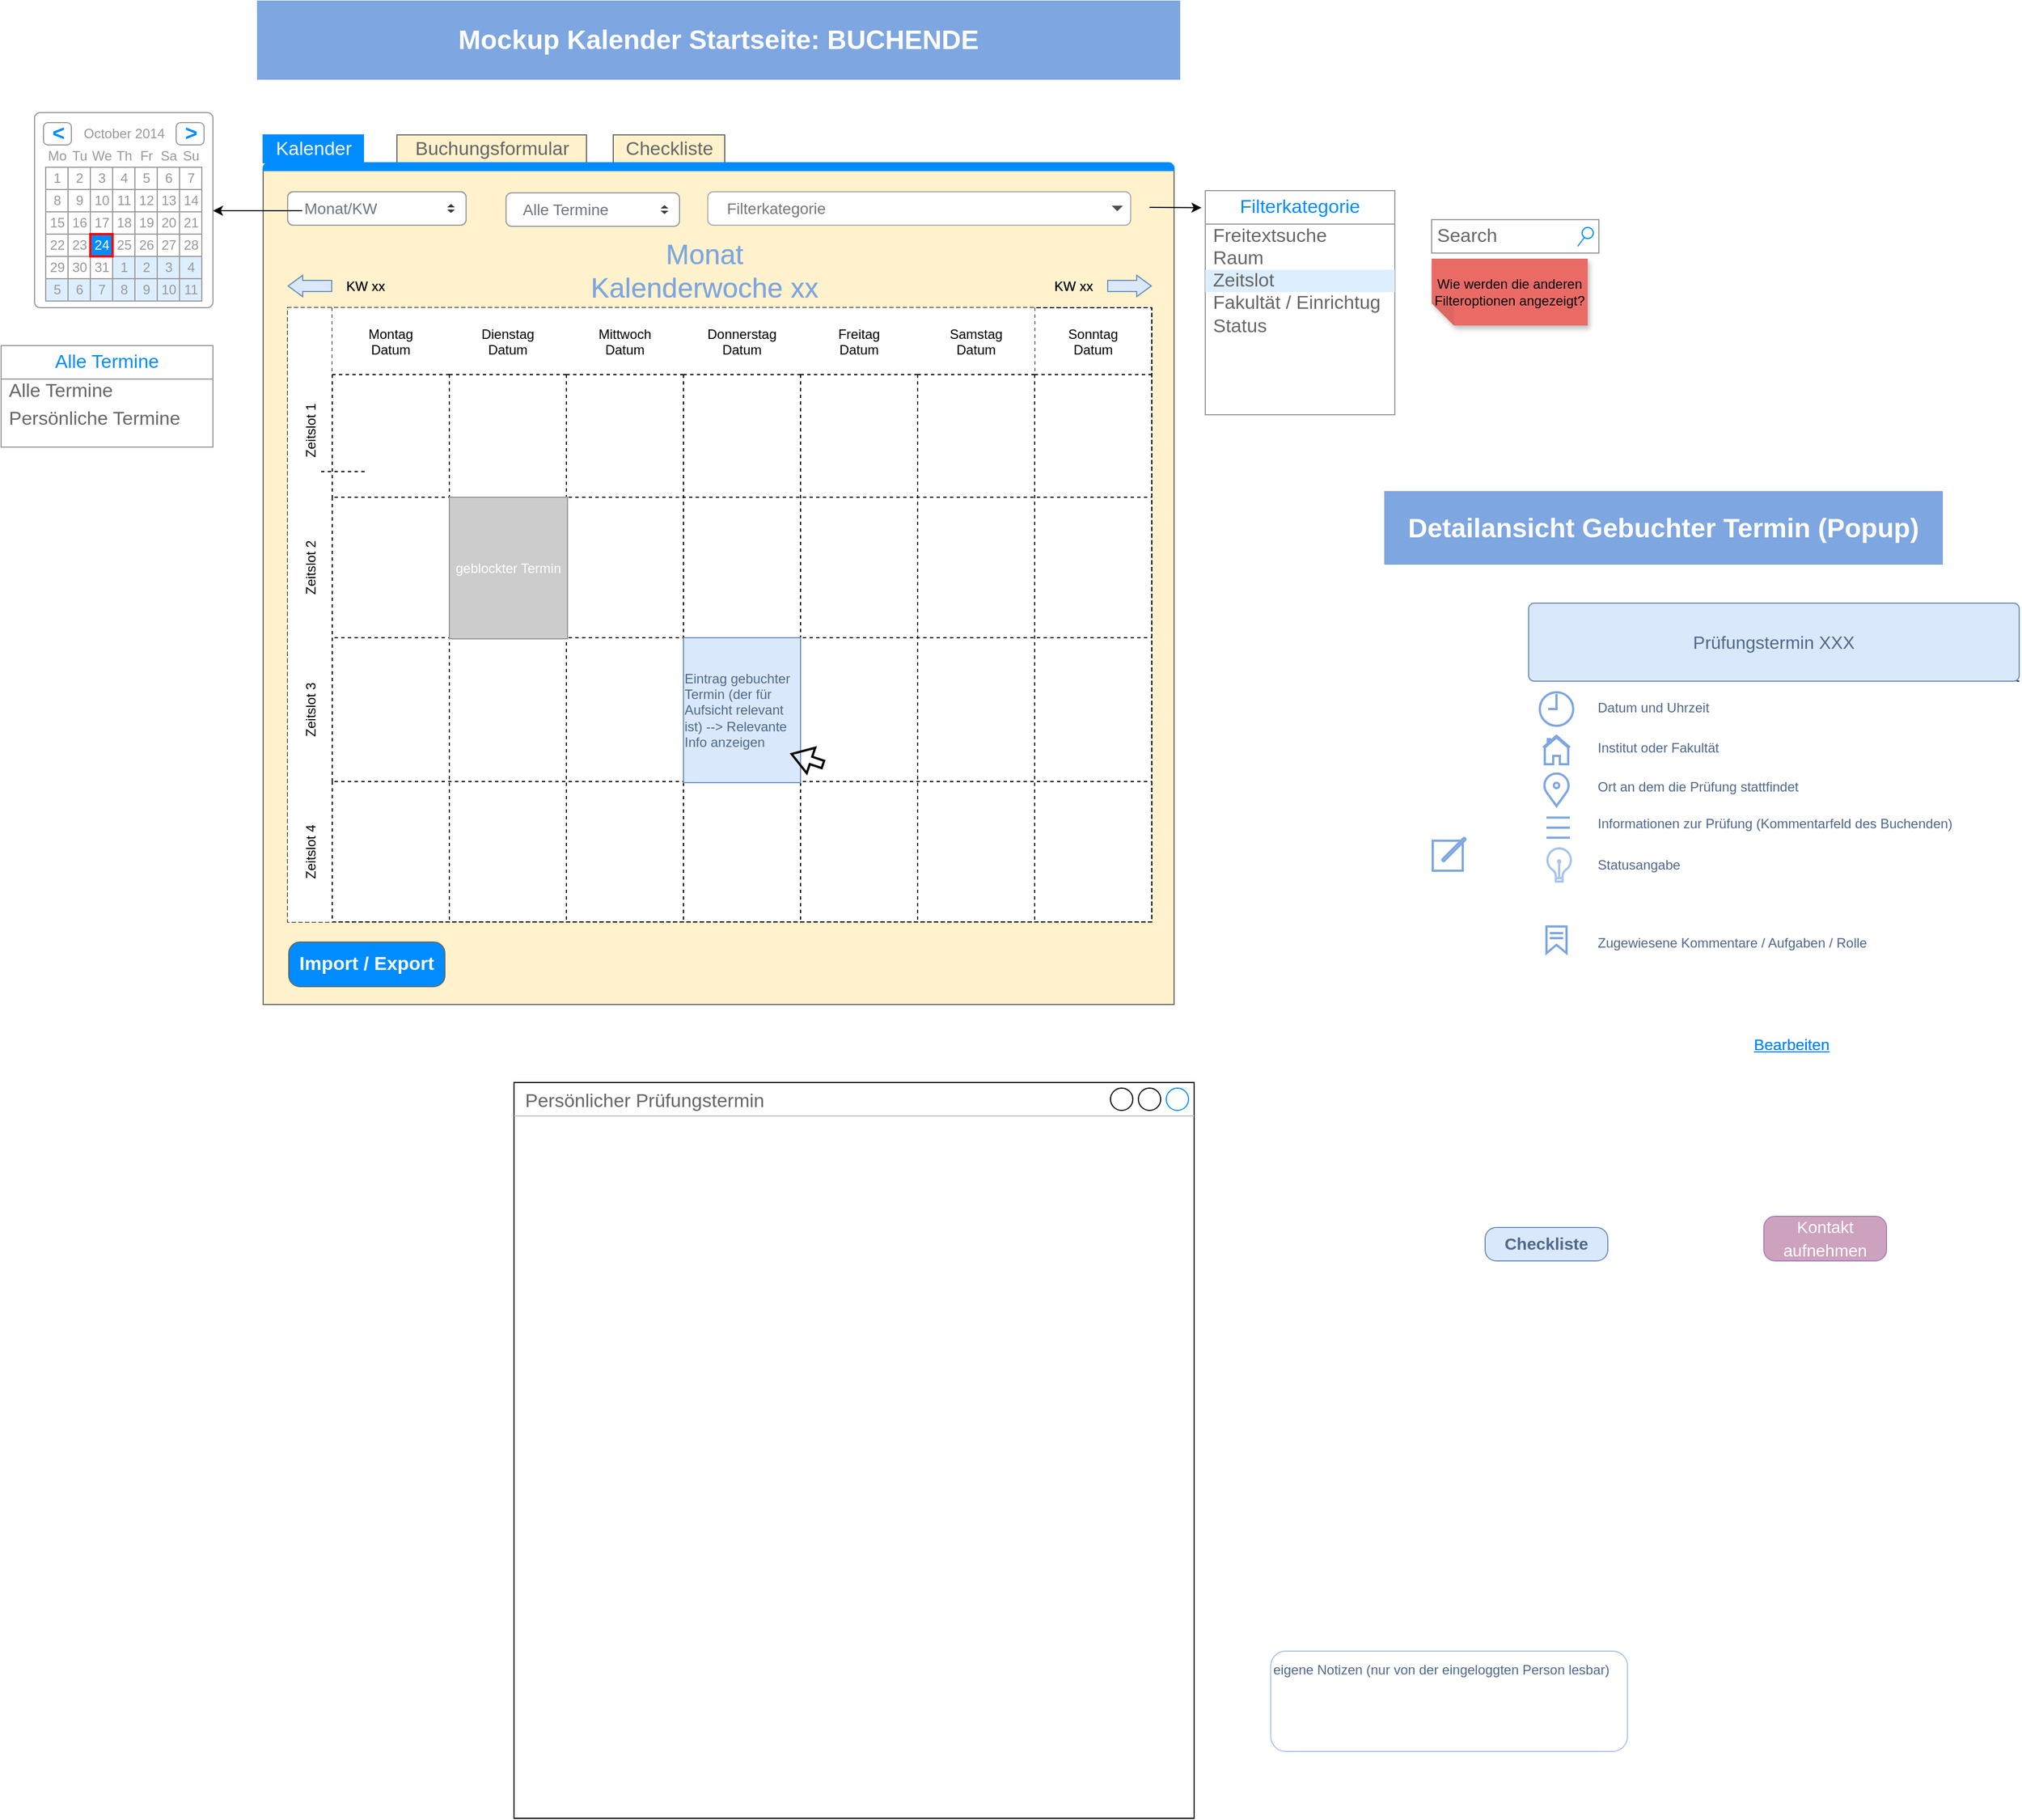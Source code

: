 <mxfile version="24.7.1" type="github" pages="3">
  <diagram name="Kalender" id="cYS-9EuOB4i6pcKZ9MJi">
    <mxGraphModel dx="2641" dy="1080" grid="1" gridSize="10" guides="1" tooltips="1" connect="1" arrows="1" fold="1" page="1" pageScale="1" pageWidth="827" pageHeight="1169" math="0" shadow="0">
      <root>
        <mxCell id="0" />
        <mxCell id="1" value="Kalender" parent="0" />
        <mxCell id="5hnXaATVoiFRzyK2IRA5-192" value="&lt;font style=&quot;font-size: 24px;&quot; color=&quot;#ffffff&quot;&gt;&lt;b&gt;Mockup Kalender Startseite: BUCHENDE&lt;/b&gt;&lt;/font&gt;" style="rounded=0;whiteSpace=wrap;html=1;fillColor=#7EA6E0;strokeColor=#7EA6E0;" vertex="1" parent="1">
          <mxGeometry y="20" width="827" height="70" as="geometry" />
        </mxCell>
        <mxCell id="5hnXaATVoiFRzyK2IRA5-401" value="" style="edgeStyle=orthogonalEdgeStyle;rounded=0;orthogonalLoop=1;jettySize=auto;html=1;" edge="1" parent="1" source="5hnXaATVoiFRzyK2IRA5-394">
          <mxGeometry relative="1" as="geometry">
            <mxPoint x="1052.997" y="231.0" as="targetPoint" />
          </mxGeometry>
        </mxCell>
        <mxCell id="CCN0DATAm5xw3YuDV8w9-180" value="" style="group;movable=0;resizable=0;rotatable=0;deletable=0;editable=0;locked=1;connectable=0;" vertex="1" connectable="0" parent="1">
          <mxGeometry x="5" y="140" width="817" height="780" as="geometry" />
        </mxCell>
        <mxCell id="CCN0DATAm5xw3YuDV8w9-61" value="" style="group;movable=1;resizable=1;rotatable=1;deletable=1;editable=1;locked=0;connectable=1;" vertex="1" connectable="0" parent="CCN0DATAm5xw3YuDV8w9-180">
          <mxGeometry width="817" height="780" as="geometry" />
        </mxCell>
        <mxCell id="IoXwf7EjeMQtzgtA14rk-4" value="" style="strokeWidth=1;shadow=0;dashed=0;align=center;html=1;shape=mxgraph.mockup.containers.marginRect2;rectMarginTop=32;strokeColor=#666666;gradientColor=none;whiteSpace=wrap;fillColor=#FFF2CC;" vertex="1" parent="CCN0DATAm5xw3YuDV8w9-61">
          <mxGeometry width="817" height="780" as="geometry" />
        </mxCell>
        <mxCell id="IoXwf7EjeMQtzgtA14rk-5" value="Buchungsformular" style="strokeColor=inherit;fillColor=inherit;gradientColor=inherit;strokeWidth=1;shadow=0;dashed=0;align=center;html=1;shape=mxgraph.mockup.containers.rrect;rSize=0;fontSize=17;fontColor=#666666;gradientColor=none;" vertex="1" parent="IoXwf7EjeMQtzgtA14rk-4">
          <mxGeometry width="170" height="25" relative="1" as="geometry">
            <mxPoint x="120" as="offset" />
          </mxGeometry>
        </mxCell>
        <mxCell id="IoXwf7EjeMQtzgtA14rk-6" value="Kalender" style="strokeWidth=1;shadow=0;dashed=0;align=center;html=1;shape=mxgraph.mockup.containers.rrect;rSize=0;fontSize=17;fontColor=#ffffff;strokeColor=#008cff;fillColor=#008cff;" vertex="1" parent="IoXwf7EjeMQtzgtA14rk-4">
          <mxGeometry width="90" height="25" relative="1" as="geometry">
            <mxPoint as="offset" />
          </mxGeometry>
        </mxCell>
        <mxCell id="IoXwf7EjeMQtzgtA14rk-7" value="Checkliste" style="strokeColor=inherit;fillColor=inherit;gradientColor=inherit;strokeWidth=1;shadow=0;dashed=0;align=center;html=1;shape=mxgraph.mockup.containers.rrect;rSize=0;fontSize=17;fontColor=#666666;gradientColor=none;" vertex="1" parent="IoXwf7EjeMQtzgtA14rk-4">
          <mxGeometry width="100" height="25" relative="1" as="geometry">
            <mxPoint x="314" as="offset" />
          </mxGeometry>
        </mxCell>
        <mxCell id="IoXwf7EjeMQtzgtA14rk-8" value="" style="strokeWidth=1;shadow=0;dashed=0;align=center;html=1;shape=mxgraph.mockup.containers.topButton;rSize=5;strokeColor=#008cff;fillColor=#008cff;gradientColor=none;resizeWidth=1;movable=0;deletable=1;" vertex="1" parent="IoXwf7EjeMQtzgtA14rk-4">
          <mxGeometry width="817.0" height="7" relative="1" as="geometry">
            <mxPoint y="25" as="offset" />
          </mxGeometry>
        </mxCell>
        <mxCell id="5hnXaATVoiFRzyK2IRA5-256" value="Filterkategorie" style="html=1;shadow=0;dashed=0;shape=mxgraph.bootstrap.rrect;rSize=5;strokeColor=#ABABAB;strokeWidth=1;fillColor=#ffffff;fontColor=#777777;whiteSpace=wrap;align=left;verticalAlign=middle;fontStyle=0;fontSize=14;spacingRight=0;spacing=17;" vertex="1" parent="CCN0DATAm5xw3YuDV8w9-61">
          <mxGeometry x="398.774" y="51" width="379.321" height="30" as="geometry" />
        </mxCell>
        <mxCell id="5hnXaATVoiFRzyK2IRA5-257" value="" style="shape=triangle;direction=south;fillColor=#495057;strokeColor=none;perimeter=none;" vertex="1" parent="5hnXaATVoiFRzyK2IRA5-256">
          <mxGeometry x="1" y="0.5" width="10" height="5" relative="1" as="geometry">
            <mxPoint x="-17" y="-2.5" as="offset" />
          </mxGeometry>
        </mxCell>
        <mxCell id="IoXwf7EjeMQtzgtA14rk-1" value="Alle Termine&amp;nbsp;" style="html=1;shadow=0;dashed=0;shape=mxgraph.bootstrap.rrect;rSize=5;fillColor=#ffffff;strokeColor=#999999;align=left;spacing=15;fontSize=14;fontColor=#6C767D;" vertex="1" parent="CCN0DATAm5xw3YuDV8w9-61">
          <mxGeometry x="217.867" y="52" width="155.619" height="30" as="geometry" />
        </mxCell>
        <mxCell id="IoXwf7EjeMQtzgtA14rk-2" value="" style="shape=triangle;direction=south;fillColor=#343A40;strokeColor=none;perimeter=none;sketch=0;" vertex="1" parent="IoXwf7EjeMQtzgtA14rk-1">
          <mxGeometry x="1" y="0.5" width="7" height="3" relative="1" as="geometry">
            <mxPoint x="-17" y="1" as="offset" />
          </mxGeometry>
        </mxCell>
        <mxCell id="IoXwf7EjeMQtzgtA14rk-3" value="" style="shape=triangle;direction=north;fillColor=#343A40;strokeColor=none;perimeter=none;sketch=0;" vertex="1" parent="IoXwf7EjeMQtzgtA14rk-1">
          <mxGeometry x="1" y="0.5" width="7" height="3" relative="1" as="geometry">
            <mxPoint x="-17" y="-4" as="offset" />
          </mxGeometry>
        </mxCell>
        <mxCell id="5hnXaATVoiFRzyK2IRA5-193" value="" style="shape=table;childLayout=tableLayout;startSize=0;collapsible=0;recursiveResize=0;expand=0;dashed=1;" vertex="1" parent="CCN0DATAm5xw3YuDV8w9-180">
          <mxGeometry x="22" y="155" width="775" height="551" as="geometry" />
        </mxCell>
        <mxCell id="5hnXaATVoiFRzyK2IRA5-194" value="Zeitslot 1                " style="shape=tableRow;horizontal=0;swimlaneHead=0;swimlaneBody=0;top=0;left=0;bottom=0;right=0;dropTarget=0;fontStyle=0;points=[[0,0.5],[1,0.5]];portConstraint=eastwest;startSize=40;collapsible=0;recursiveResize=0;expand=0;fillColor=default;dashed=1;" vertex="1" parent="5hnXaATVoiFRzyK2IRA5-193">
          <mxGeometry width="775" height="170" as="geometry" />
        </mxCell>
        <mxCell id="5hnXaATVoiFRzyK2IRA5-195" value="Montag&#xa;Datum" style="swimlane;swimlaneHead=0;swimlaneBody=0;fontStyle=0;connectable=0;startSize=60;collapsible=0;recursiveResize=0;expand=0;dashed=1;" vertex="1" parent="5hnXaATVoiFRzyK2IRA5-194">
          <mxGeometry x="40" width="105" height="170" as="geometry">
            <mxRectangle width="105" height="170" as="alternateBounds" />
          </mxGeometry>
        </mxCell>
        <mxCell id="5hnXaATVoiFRzyK2IRA5-196" value="Dienstag&#xa;Datum" style="swimlane;swimlaneHead=0;swimlaneBody=0;fontStyle=0;connectable=0;startSize=60;collapsible=0;recursiveResize=0;expand=0;dashed=1;" vertex="1" parent="5hnXaATVoiFRzyK2IRA5-194">
          <mxGeometry x="145" width="105" height="170" as="geometry">
            <mxRectangle width="105" height="170" as="alternateBounds" />
          </mxGeometry>
        </mxCell>
        <mxCell id="5hnXaATVoiFRzyK2IRA5-197" value="Mittwoch&#xa;Datum" style="swimlane;swimlaneHead=0;swimlaneBody=0;fontStyle=0;connectable=0;startSize=60;collapsible=0;recursiveResize=0;expand=0;dashed=1;" vertex="1" parent="5hnXaATVoiFRzyK2IRA5-194">
          <mxGeometry x="250" width="105" height="170" as="geometry">
            <mxRectangle width="105" height="170" as="alternateBounds" />
          </mxGeometry>
        </mxCell>
        <mxCell id="5hnXaATVoiFRzyK2IRA5-198" value="Donnerstag&#xa;Datum" style="swimlane;swimlaneHead=0;swimlaneBody=0;fontStyle=0;connectable=0;startSize=60;collapsible=0;recursiveResize=0;expand=0;dashed=1;" vertex="1" parent="5hnXaATVoiFRzyK2IRA5-194">
          <mxGeometry x="355" width="105" height="170" as="geometry">
            <mxRectangle width="105" height="170" as="alternateBounds" />
          </mxGeometry>
        </mxCell>
        <mxCell id="5hnXaATVoiFRzyK2IRA5-199" value="Freitag&#xa;Datum" style="swimlane;swimlaneHead=0;swimlaneBody=0;fontStyle=0;connectable=0;startSize=60;collapsible=0;recursiveResize=0;expand=0;dashed=1;" vertex="1" parent="5hnXaATVoiFRzyK2IRA5-194">
          <mxGeometry x="460" width="105" height="170" as="geometry">
            <mxRectangle width="105" height="170" as="alternateBounds" />
          </mxGeometry>
        </mxCell>
        <mxCell id="5hnXaATVoiFRzyK2IRA5-200" value="Samstag&#xa;Datum" style="swimlane;swimlaneHead=0;swimlaneBody=0;fontStyle=0;connectable=0;startSize=60;collapsible=0;recursiveResize=0;expand=0;dashed=1;" vertex="1" parent="5hnXaATVoiFRzyK2IRA5-194">
          <mxGeometry x="565" width="105" height="170" as="geometry">
            <mxRectangle width="105" height="170" as="alternateBounds" />
          </mxGeometry>
        </mxCell>
        <mxCell id="5hnXaATVoiFRzyK2IRA5-201" value="Sonntag&#xa;Datum" style="swimlane;swimlaneHead=0;swimlaneBody=0;fontStyle=0;strokeColor=inherit;connectable=0;fillColor=none;startSize=60;collapsible=0;recursiveResize=0;expand=0;dashed=1;" vertex="1" parent="5hnXaATVoiFRzyK2IRA5-194">
          <mxGeometry x="670" width="105" height="170" as="geometry">
            <mxRectangle width="105" height="170" as="alternateBounds" />
          </mxGeometry>
        </mxCell>
        <mxCell id="5hnXaATVoiFRzyK2IRA5-202" value="Zeitslot 2" style="shape=tableRow;horizontal=0;swimlaneHead=0;swimlaneBody=0;top=0;left=0;bottom=0;right=0;dropTarget=0;fontStyle=0;points=[[0,0.5],[1,0.5]];portConstraint=eastwest;startSize=40;collapsible=0;recursiveResize=0;expand=0;dashed=1;" vertex="1" parent="5hnXaATVoiFRzyK2IRA5-193">
          <mxGeometry y="170" width="775" height="126" as="geometry" />
        </mxCell>
        <mxCell id="5hnXaATVoiFRzyK2IRA5-203" value="" style="swimlane;swimlaneHead=0;swimlaneBody=0;fontStyle=0;connectable=0;startSize=0;collapsible=0;recursiveResize=0;expand=0;dashed=1;" vertex="1" parent="5hnXaATVoiFRzyK2IRA5-202">
          <mxGeometry x="40" width="105" height="126" as="geometry">
            <mxRectangle width="105" height="126" as="alternateBounds" />
          </mxGeometry>
        </mxCell>
        <mxCell id="5hnXaATVoiFRzyK2IRA5-204" value="" style="swimlane;swimlaneHead=0;swimlaneBody=0;fontStyle=0;connectable=0;startSize=0;collapsible=0;recursiveResize=0;expand=0;dashed=1;" vertex="1" parent="5hnXaATVoiFRzyK2IRA5-202">
          <mxGeometry x="145" width="105" height="126" as="geometry">
            <mxRectangle width="105" height="126" as="alternateBounds" />
          </mxGeometry>
        </mxCell>
        <mxCell id="5hnXaATVoiFRzyK2IRA5-205" value="&lt;font style=&quot;background-color: rgb(204, 204, 204);&quot; color=&quot;#ffffff&quot;&gt;geblockter Termin&lt;/font&gt;" style="rounded=0;whiteSpace=wrap;html=1;strokeColor=#969696;fillColor=#CCCCCC;" vertex="1" parent="5hnXaATVoiFRzyK2IRA5-204">
          <mxGeometry width="106" height="127" as="geometry" />
        </mxCell>
        <mxCell id="5hnXaATVoiFRzyK2IRA5-206" value="" style="swimlane;swimlaneHead=0;swimlaneBody=0;fontStyle=0;connectable=0;startSize=0;collapsible=0;recursiveResize=0;expand=0;dashed=1;" vertex="1" parent="5hnXaATVoiFRzyK2IRA5-202">
          <mxGeometry x="250" width="105" height="126" as="geometry">
            <mxRectangle width="105" height="126" as="alternateBounds" />
          </mxGeometry>
        </mxCell>
        <mxCell id="5hnXaATVoiFRzyK2IRA5-207" value="" style="swimlane;swimlaneHead=0;swimlaneBody=0;fontStyle=0;connectable=0;startSize=0;collapsible=0;recursiveResize=0;expand=0;dashed=1;" vertex="1" parent="5hnXaATVoiFRzyK2IRA5-202">
          <mxGeometry x="355" width="105" height="126" as="geometry">
            <mxRectangle width="105" height="126" as="alternateBounds" />
          </mxGeometry>
        </mxCell>
        <mxCell id="5hnXaATVoiFRzyK2IRA5-208" value="" style="swimlane;swimlaneHead=0;swimlaneBody=0;fontStyle=0;connectable=0;startSize=0;collapsible=0;recursiveResize=0;expand=0;dashed=1;" vertex="1" parent="5hnXaATVoiFRzyK2IRA5-202">
          <mxGeometry x="460" width="105" height="126" as="geometry">
            <mxRectangle width="105" height="126" as="alternateBounds" />
          </mxGeometry>
        </mxCell>
        <mxCell id="5hnXaATVoiFRzyK2IRA5-209" value="" style="swimlane;swimlaneHead=0;swimlaneBody=0;fontStyle=0;connectable=0;startSize=0;collapsible=0;recursiveResize=0;expand=0;dashed=1;" vertex="1" parent="5hnXaATVoiFRzyK2IRA5-202">
          <mxGeometry x="565" width="105" height="126" as="geometry">
            <mxRectangle width="105" height="126" as="alternateBounds" />
          </mxGeometry>
        </mxCell>
        <mxCell id="5hnXaATVoiFRzyK2IRA5-210" value="" style="swimlane;swimlaneHead=0;swimlaneBody=0;fontStyle=0;connectable=0;strokeColor=inherit;fillColor=none;startSize=0;collapsible=0;recursiveResize=0;expand=0;dashed=1;" vertex="1" parent="5hnXaATVoiFRzyK2IRA5-202">
          <mxGeometry x="670" width="105" height="126" as="geometry">
            <mxRectangle width="105" height="126" as="alternateBounds" />
          </mxGeometry>
        </mxCell>
        <mxCell id="5hnXaATVoiFRzyK2IRA5-211" value="Zeitslot 3" style="shape=tableRow;horizontal=0;swimlaneHead=0;swimlaneBody=0;top=0;left=0;bottom=0;right=0;dropTarget=0;fontStyle=0;points=[[0,0.5],[1,0.5]];portConstraint=eastwest;startSize=40;collapsible=0;recursiveResize=0;expand=0;dashed=1;" vertex="1" parent="5hnXaATVoiFRzyK2IRA5-193">
          <mxGeometry y="296" width="775" height="129" as="geometry" />
        </mxCell>
        <mxCell id="5hnXaATVoiFRzyK2IRA5-212" value="" style="swimlane;swimlaneHead=0;swimlaneBody=0;fontStyle=0;connectable=0;startSize=0;collapsible=0;recursiveResize=0;expand=0;dashed=1;" vertex="1" parent="5hnXaATVoiFRzyK2IRA5-211">
          <mxGeometry x="40" width="105" height="129" as="geometry">
            <mxRectangle width="105" height="129" as="alternateBounds" />
          </mxGeometry>
        </mxCell>
        <mxCell id="5hnXaATVoiFRzyK2IRA5-213" value="" style="swimlane;swimlaneHead=0;swimlaneBody=0;fontStyle=0;connectable=0;startSize=0;collapsible=0;recursiveResize=0;expand=0;dashed=1;" vertex="1" parent="5hnXaATVoiFRzyK2IRA5-211">
          <mxGeometry x="145" width="105" height="129" as="geometry">
            <mxRectangle width="105" height="129" as="alternateBounds" />
          </mxGeometry>
        </mxCell>
        <mxCell id="5hnXaATVoiFRzyK2IRA5-214" value="" style="swimlane;swimlaneHead=0;swimlaneBody=0;fontStyle=0;connectable=0;startSize=0;collapsible=0;recursiveResize=0;expand=0;dashed=1;" vertex="1" parent="5hnXaATVoiFRzyK2IRA5-211">
          <mxGeometry x="250" width="105" height="129" as="geometry">
            <mxRectangle width="105" height="129" as="alternateBounds" />
          </mxGeometry>
        </mxCell>
        <mxCell id="5hnXaATVoiFRzyK2IRA5-215" value="" style="swimlane;swimlaneHead=0;swimlaneBody=0;fontStyle=0;connectable=0;startSize=0;collapsible=0;recursiveResize=0;expand=0;dashed=1;" vertex="1" parent="5hnXaATVoiFRzyK2IRA5-211">
          <mxGeometry x="355" width="105" height="129" as="geometry">
            <mxRectangle width="105" height="129" as="alternateBounds" />
          </mxGeometry>
        </mxCell>
        <mxCell id="5hnXaATVoiFRzyK2IRA5-216" value="&lt;div align=&quot;left&quot;&gt;&lt;font color=&quot;#4f688c&quot;&gt;Eintrag gebuchter Termin (der für Aufsicht relevant ist) --&amp;gt; Relevante Info anzeigen&lt;br&gt;&lt;/font&gt;&lt;/div&gt;" style="rounded=0;whiteSpace=wrap;html=1;fillColor=#dae8fc;strokeColor=#6c8ebf;" vertex="1" parent="5hnXaATVoiFRzyK2IRA5-215">
          <mxGeometry width="105" height="130" as="geometry" />
        </mxCell>
        <mxCell id="5hnXaATVoiFRzyK2IRA5-217" value="" style="shape=flexArrow;endArrow=classic;html=1;rounded=0;width=6;endSize=5.45;strokeWidth=2;endWidth=15;" edge="1" parent="5hnXaATVoiFRzyK2IRA5-215">
          <mxGeometry width="50" height="50" relative="1" as="geometry">
            <mxPoint x="126" y="114" as="sourcePoint" />
            <mxPoint x="96" y="104" as="targetPoint" />
          </mxGeometry>
        </mxCell>
        <mxCell id="5hnXaATVoiFRzyK2IRA5-218" value="" style="swimlane;swimlaneHead=0;swimlaneBody=0;fontStyle=0;connectable=0;startSize=0;collapsible=0;recursiveResize=0;expand=0;dashed=1;" vertex="1" parent="5hnXaATVoiFRzyK2IRA5-211">
          <mxGeometry x="460" width="105" height="129" as="geometry">
            <mxRectangle width="105" height="129" as="alternateBounds" />
          </mxGeometry>
        </mxCell>
        <mxCell id="5hnXaATVoiFRzyK2IRA5-220" value="" style="swimlane;swimlaneHead=0;swimlaneBody=0;fontStyle=0;connectable=0;startSize=0;collapsible=0;recursiveResize=0;expand=0;dashed=1;" vertex="1" parent="5hnXaATVoiFRzyK2IRA5-211">
          <mxGeometry x="565" width="105" height="129" as="geometry">
            <mxRectangle width="105" height="129" as="alternateBounds" />
          </mxGeometry>
        </mxCell>
        <mxCell id="5hnXaATVoiFRzyK2IRA5-221" value="" style="swimlane;swimlaneHead=0;swimlaneBody=0;fontStyle=0;connectable=0;strokeColor=inherit;fillColor=none;startSize=0;collapsible=0;recursiveResize=0;expand=0;dashed=1;" vertex="1" parent="5hnXaATVoiFRzyK2IRA5-211">
          <mxGeometry x="670" width="105" height="129" as="geometry">
            <mxRectangle width="105" height="129" as="alternateBounds" />
          </mxGeometry>
        </mxCell>
        <mxCell id="5hnXaATVoiFRzyK2IRA5-222" value="Zeitslot 4" style="shape=tableRow;horizontal=0;swimlaneHead=0;swimlaneBody=0;top=0;left=0;bottom=0;right=0;dropTarget=0;fontStyle=0;points=[[0,0.5],[1,0.5]];portConstraint=eastwest;startSize=40;collapsible=0;recursiveResize=0;expand=0;dashed=1;" vertex="1" parent="5hnXaATVoiFRzyK2IRA5-193">
          <mxGeometry y="425" width="775" height="126" as="geometry" />
        </mxCell>
        <mxCell id="5hnXaATVoiFRzyK2IRA5-223" value="" style="swimlane;swimlaneHead=0;swimlaneBody=0;fontStyle=0;connectable=0;strokeColor=inherit;fillColor=none;startSize=0;collapsible=0;recursiveResize=0;expand=0;dashed=1;" vertex="1" parent="5hnXaATVoiFRzyK2IRA5-222">
          <mxGeometry x="40" width="105" height="126" as="geometry">
            <mxRectangle width="105" height="126" as="alternateBounds" />
          </mxGeometry>
        </mxCell>
        <mxCell id="5hnXaATVoiFRzyK2IRA5-224" value="" style="swimlane;swimlaneHead=0;swimlaneBody=0;fontStyle=0;connectable=0;strokeColor=inherit;fillColor=none;startSize=0;collapsible=0;recursiveResize=0;expand=0;dashed=1;" vertex="1" parent="5hnXaATVoiFRzyK2IRA5-222">
          <mxGeometry x="145" width="105" height="126" as="geometry">
            <mxRectangle width="105" height="126" as="alternateBounds" />
          </mxGeometry>
        </mxCell>
        <mxCell id="5hnXaATVoiFRzyK2IRA5-225" value="" style="swimlane;swimlaneHead=0;swimlaneBody=0;fontStyle=0;connectable=0;strokeColor=inherit;fillColor=none;startSize=0;collapsible=0;recursiveResize=0;expand=0;dashed=1;" vertex="1" parent="5hnXaATVoiFRzyK2IRA5-222">
          <mxGeometry x="250" width="105" height="126" as="geometry">
            <mxRectangle width="105" height="126" as="alternateBounds" />
          </mxGeometry>
        </mxCell>
        <mxCell id="5hnXaATVoiFRzyK2IRA5-226" value="" style="swimlane;swimlaneHead=0;swimlaneBody=0;fontStyle=0;connectable=0;strokeColor=inherit;fillColor=none;startSize=0;collapsible=0;recursiveResize=0;expand=0;dashed=1;" vertex="1" parent="5hnXaATVoiFRzyK2IRA5-222">
          <mxGeometry x="355" width="105" height="126" as="geometry">
            <mxRectangle width="105" height="126" as="alternateBounds" />
          </mxGeometry>
        </mxCell>
        <mxCell id="5hnXaATVoiFRzyK2IRA5-227" value="" style="swimlane;swimlaneHead=0;swimlaneBody=0;fontStyle=0;connectable=0;strokeColor=inherit;fillColor=none;startSize=0;collapsible=0;recursiveResize=0;expand=0;dashed=1;" vertex="1" parent="5hnXaATVoiFRzyK2IRA5-222">
          <mxGeometry x="460" width="105" height="126" as="geometry">
            <mxRectangle width="105" height="126" as="alternateBounds" />
          </mxGeometry>
        </mxCell>
        <mxCell id="5hnXaATVoiFRzyK2IRA5-228" value="" style="swimlane;swimlaneHead=0;swimlaneBody=0;fontStyle=0;connectable=0;strokeColor=inherit;fillColor=none;startSize=0;collapsible=0;recursiveResize=0;expand=0;dashed=1;" vertex="1" parent="5hnXaATVoiFRzyK2IRA5-222">
          <mxGeometry x="565" width="105" height="126" as="geometry">
            <mxRectangle width="105" height="126" as="alternateBounds" />
          </mxGeometry>
        </mxCell>
        <mxCell id="5hnXaATVoiFRzyK2IRA5-229" value="" style="swimlane;swimlaneHead=0;swimlaneBody=0;fontStyle=0;connectable=0;strokeColor=inherit;fillColor=none;startSize=0;collapsible=0;recursiveResize=0;expand=0;dashed=1;" vertex="1" parent="5hnXaATVoiFRzyK2IRA5-222">
          <mxGeometry x="670" width="105" height="126" as="geometry">
            <mxRectangle width="105" height="126" as="alternateBounds" />
          </mxGeometry>
        </mxCell>
        <mxCell id="5hnXaATVoiFRzyK2IRA5-230" value="" style="shape=flexArrow;endArrow=classic;html=1;rounded=0;endWidth=8;endSize=4;fillColor=#dae8fc;strokeColor=#6c8ebf;" edge="1" parent="CCN0DATAm5xw3YuDV8w9-180">
          <mxGeometry width="50" height="50" relative="1" as="geometry">
            <mxPoint x="62" y="135.5" as="sourcePoint" />
            <mxPoint x="22" y="135.5" as="targetPoint" />
          </mxGeometry>
        </mxCell>
        <mxCell id="5hnXaATVoiFRzyK2IRA5-231" value="" style="shape=flexArrow;endArrow=classic;html=1;rounded=0;endWidth=8;endSize=4;fillColor=#dae8fc;strokeColor=#6c8ebf;" edge="1" parent="CCN0DATAm5xw3YuDV8w9-180">
          <mxGeometry width="50" height="50" relative="1" as="geometry">
            <mxPoint x="757" y="135.5" as="sourcePoint" />
            <mxPoint x="797" y="135.5" as="targetPoint" />
          </mxGeometry>
        </mxCell>
        <mxCell id="5hnXaATVoiFRzyK2IRA5-232" value="&lt;div&gt;&lt;font style=&quot;font-size: 25px;&quot;&gt;Monat&lt;br&gt;&lt;/font&gt;&lt;/div&gt;&lt;div&gt;&lt;font style=&quot;font-size: 25px;&quot;&gt;Kalenderwoche xx&lt;/font&gt;&lt;/div&gt;" style="text;html=1;align=center;verticalAlign=middle;whiteSpace=wrap;rounded=0;fontColor=#7EA6E0;" vertex="1" parent="CCN0DATAm5xw3YuDV8w9-180">
          <mxGeometry x="251" y="91" width="290" height="60" as="geometry" />
        </mxCell>
        <mxCell id="5hnXaATVoiFRzyK2IRA5-233" value="KW xx" style="text;html=1;align=center;verticalAlign=middle;whiteSpace=wrap;rounded=0;" vertex="1" parent="CCN0DATAm5xw3YuDV8w9-180">
          <mxGeometry x="62" y="121" width="60" height="30" as="geometry" />
        </mxCell>
        <mxCell id="5hnXaATVoiFRzyK2IRA5-234" value="KW xx" style="text;html=1;align=center;verticalAlign=middle;whiteSpace=wrap;rounded=0;" vertex="1" parent="CCN0DATAm5xw3YuDV8w9-180">
          <mxGeometry x="697" y="121" width="60" height="30" as="geometry" />
        </mxCell>
        <mxCell id="5hnXaATVoiFRzyK2IRA5-237" value="Monat/KW" style="html=1;shadow=0;dashed=0;shape=mxgraph.bootstrap.rrect;rSize=5;fillColor=#ffffff;strokeColor=#999999;align=left;spacing=15;fontSize=14;fontColor=#6C767D;" vertex="1" parent="CCN0DATAm5xw3YuDV8w9-180">
          <mxGeometry x="22" y="51" width="160" height="30" as="geometry" />
        </mxCell>
        <mxCell id="5hnXaATVoiFRzyK2IRA5-238" value="" style="shape=triangle;direction=south;fillColor=#343A40;strokeColor=none;perimeter=none;sketch=0;" vertex="1" parent="5hnXaATVoiFRzyK2IRA5-237">
          <mxGeometry x="1" y="0.5" width="7" height="3" relative="1" as="geometry">
            <mxPoint x="-17" y="1" as="offset" />
          </mxGeometry>
        </mxCell>
        <mxCell id="5hnXaATVoiFRzyK2IRA5-239" value="" style="shape=triangle;direction=north;fillColor=#343A40;strokeColor=none;perimeter=none;sketch=0;" vertex="1" parent="5hnXaATVoiFRzyK2IRA5-237">
          <mxGeometry x="1" y="0.5" width="7" height="3" relative="1" as="geometry">
            <mxPoint x="-17" y="-4" as="offset" />
          </mxGeometry>
        </mxCell>
        <mxCell id="5hnXaATVoiFRzyK2IRA5-247" value="" style="line;strokeWidth=1;html=1;dashed=1;" vertex="1" parent="CCN0DATAm5xw3YuDV8w9-180">
          <mxGeometry x="52" y="297" width="40" height="10" as="geometry" />
        </mxCell>
        <mxCell id="CCN0DATAm5xw3YuDV8w9-62" value="" style="shape=table;childLayout=tableLayout;startSize=0;collapsible=0;recursiveResize=0;expand=0;dashed=1;" vertex="1" parent="CCN0DATAm5xw3YuDV8w9-180">
          <mxGeometry x="22" y="155" width="775" height="551.0" as="geometry" />
        </mxCell>
        <mxCell id="CCN0DATAm5xw3YuDV8w9-63" value="Zeitslot 1                " style="shape=tableRow;horizontal=0;swimlaneHead=0;swimlaneBody=0;top=0;left=0;bottom=0;right=0;dropTarget=0;fontStyle=0;points=[[0,0.5],[1,0.5]];portConstraint=eastwest;startSize=40;collapsible=0;recursiveResize=0;expand=0;fillColor=default;dashed=1;" vertex="1" parent="CCN0DATAm5xw3YuDV8w9-62">
          <mxGeometry width="775" height="170" as="geometry" />
        </mxCell>
        <mxCell id="CCN0DATAm5xw3YuDV8w9-64" value="Montag&#xa;Datum" style="swimlane;swimlaneHead=0;swimlaneBody=0;fontStyle=0;connectable=0;startSize=60;collapsible=0;recursiveResize=0;expand=0;dashed=1;" vertex="1" parent="CCN0DATAm5xw3YuDV8w9-63">
          <mxGeometry x="40" width="105" height="170" as="geometry">
            <mxRectangle width="105" height="170" as="alternateBounds" />
          </mxGeometry>
        </mxCell>
        <mxCell id="CCN0DATAm5xw3YuDV8w9-65" value="Dienstag&#xa;Datum" style="swimlane;swimlaneHead=0;swimlaneBody=0;fontStyle=0;connectable=0;startSize=60;collapsible=0;recursiveResize=0;expand=0;dashed=1;" vertex="1" parent="CCN0DATAm5xw3YuDV8w9-63">
          <mxGeometry x="145" width="105" height="170" as="geometry">
            <mxRectangle width="105" height="170" as="alternateBounds" />
          </mxGeometry>
        </mxCell>
        <mxCell id="CCN0DATAm5xw3YuDV8w9-66" value="Mittwoch&#xa;Datum" style="swimlane;swimlaneHead=0;swimlaneBody=0;fontStyle=0;connectable=0;startSize=60;collapsible=0;recursiveResize=0;expand=0;dashed=1;" vertex="1" parent="CCN0DATAm5xw3YuDV8w9-63">
          <mxGeometry x="250" width="105" height="170" as="geometry">
            <mxRectangle width="105" height="170" as="alternateBounds" />
          </mxGeometry>
        </mxCell>
        <mxCell id="CCN0DATAm5xw3YuDV8w9-67" value="Donnerstag&#xa;Datum" style="swimlane;swimlaneHead=0;swimlaneBody=0;fontStyle=0;connectable=0;startSize=60;collapsible=0;recursiveResize=0;expand=0;dashed=1;" vertex="1" parent="CCN0DATAm5xw3YuDV8w9-63">
          <mxGeometry x="355" width="105" height="170" as="geometry">
            <mxRectangle width="105" height="170" as="alternateBounds" />
          </mxGeometry>
        </mxCell>
        <mxCell id="CCN0DATAm5xw3YuDV8w9-68" value="Freitag&#xa;Datum" style="swimlane;swimlaneHead=0;swimlaneBody=0;fontStyle=0;connectable=0;startSize=60;collapsible=0;recursiveResize=0;expand=0;dashed=1;" vertex="1" parent="CCN0DATAm5xw3YuDV8w9-63">
          <mxGeometry x="460" width="105" height="170" as="geometry">
            <mxRectangle width="105" height="170" as="alternateBounds" />
          </mxGeometry>
        </mxCell>
        <mxCell id="CCN0DATAm5xw3YuDV8w9-69" value="Samstag&#xa;Datum" style="swimlane;swimlaneHead=0;swimlaneBody=0;fontStyle=0;connectable=0;startSize=60;collapsible=0;recursiveResize=0;expand=0;dashed=1;" vertex="1" parent="CCN0DATAm5xw3YuDV8w9-63">
          <mxGeometry x="565" width="105" height="170" as="geometry">
            <mxRectangle width="105" height="170" as="alternateBounds" />
          </mxGeometry>
        </mxCell>
        <mxCell id="CCN0DATAm5xw3YuDV8w9-70" value="Sonntag&#xa;Datum" style="swimlane;swimlaneHead=0;swimlaneBody=0;fontStyle=0;strokeColor=inherit;connectable=0;fillColor=none;startSize=60;collapsible=0;recursiveResize=0;expand=0;dashed=1;" vertex="1" parent="CCN0DATAm5xw3YuDV8w9-63">
          <mxGeometry x="670" width="105" height="170" as="geometry">
            <mxRectangle width="105" height="170" as="alternateBounds" />
          </mxGeometry>
        </mxCell>
        <mxCell id="CCN0DATAm5xw3YuDV8w9-71" value="Zeitslot 2" style="shape=tableRow;horizontal=0;swimlaneHead=0;swimlaneBody=0;top=0;left=0;bottom=0;right=0;dropTarget=0;fontStyle=0;points=[[0,0.5],[1,0.5]];portConstraint=eastwest;startSize=40;collapsible=0;recursiveResize=0;expand=0;dashed=1;" vertex="1" parent="CCN0DATAm5xw3YuDV8w9-62">
          <mxGeometry y="170" width="775" height="126" as="geometry" />
        </mxCell>
        <mxCell id="CCN0DATAm5xw3YuDV8w9-72" value="" style="swimlane;swimlaneHead=0;swimlaneBody=0;fontStyle=0;connectable=0;startSize=0;collapsible=0;recursiveResize=0;expand=0;dashed=1;" vertex="1" parent="CCN0DATAm5xw3YuDV8w9-71">
          <mxGeometry x="40" width="105" height="126" as="geometry">
            <mxRectangle width="105" height="126" as="alternateBounds" />
          </mxGeometry>
        </mxCell>
        <mxCell id="CCN0DATAm5xw3YuDV8w9-73" value="" style="swimlane;swimlaneHead=0;swimlaneBody=0;fontStyle=0;connectable=0;startSize=0;collapsible=0;recursiveResize=0;expand=0;dashed=1;" vertex="1" parent="CCN0DATAm5xw3YuDV8w9-71">
          <mxGeometry x="145" width="105" height="126" as="geometry">
            <mxRectangle width="105" height="126" as="alternateBounds" />
          </mxGeometry>
        </mxCell>
        <mxCell id="CCN0DATAm5xw3YuDV8w9-74" value="&lt;font style=&quot;background-color: rgb(204, 204, 204);&quot; color=&quot;#ffffff&quot;&gt;geblockter Termin&lt;/font&gt;" style="rounded=0;whiteSpace=wrap;html=1;strokeColor=#969696;fillColor=#CCCCCC;" vertex="1" parent="CCN0DATAm5xw3YuDV8w9-73">
          <mxGeometry width="106" height="127" as="geometry" />
        </mxCell>
        <mxCell id="CCN0DATAm5xw3YuDV8w9-75" value="" style="swimlane;swimlaneHead=0;swimlaneBody=0;fontStyle=0;connectable=0;startSize=0;collapsible=0;recursiveResize=0;expand=0;dashed=1;" vertex="1" parent="CCN0DATAm5xw3YuDV8w9-71">
          <mxGeometry x="250" width="105" height="126" as="geometry">
            <mxRectangle width="105" height="126" as="alternateBounds" />
          </mxGeometry>
        </mxCell>
        <mxCell id="CCN0DATAm5xw3YuDV8w9-76" value="" style="swimlane;swimlaneHead=0;swimlaneBody=0;fontStyle=0;connectable=0;startSize=0;collapsible=0;recursiveResize=0;expand=0;dashed=1;" vertex="1" parent="CCN0DATAm5xw3YuDV8w9-71">
          <mxGeometry x="355" width="105" height="126" as="geometry">
            <mxRectangle width="105" height="126" as="alternateBounds" />
          </mxGeometry>
        </mxCell>
        <mxCell id="CCN0DATAm5xw3YuDV8w9-77" value="" style="swimlane;swimlaneHead=0;swimlaneBody=0;fontStyle=0;connectable=0;startSize=0;collapsible=0;recursiveResize=0;expand=0;dashed=1;" vertex="1" parent="CCN0DATAm5xw3YuDV8w9-71">
          <mxGeometry x="460" width="105" height="126" as="geometry">
            <mxRectangle width="105" height="126" as="alternateBounds" />
          </mxGeometry>
        </mxCell>
        <mxCell id="CCN0DATAm5xw3YuDV8w9-78" value="" style="swimlane;swimlaneHead=0;swimlaneBody=0;fontStyle=0;connectable=0;startSize=0;collapsible=0;recursiveResize=0;expand=0;dashed=1;" vertex="1" parent="CCN0DATAm5xw3YuDV8w9-71">
          <mxGeometry x="565" width="105" height="126" as="geometry">
            <mxRectangle width="105" height="126" as="alternateBounds" />
          </mxGeometry>
        </mxCell>
        <mxCell id="CCN0DATAm5xw3YuDV8w9-79" value="" style="swimlane;swimlaneHead=0;swimlaneBody=0;fontStyle=0;connectable=0;strokeColor=inherit;fillColor=none;startSize=0;collapsible=0;recursiveResize=0;expand=0;dashed=1;" vertex="1" parent="CCN0DATAm5xw3YuDV8w9-71">
          <mxGeometry x="670" width="105" height="126" as="geometry">
            <mxRectangle width="105" height="126" as="alternateBounds" />
          </mxGeometry>
        </mxCell>
        <mxCell id="CCN0DATAm5xw3YuDV8w9-80" value="Zeitslot 3" style="shape=tableRow;horizontal=0;swimlaneHead=0;swimlaneBody=0;top=0;left=0;bottom=0;right=0;dropTarget=0;fontStyle=0;points=[[0,0.5],[1,0.5]];portConstraint=eastwest;startSize=40;collapsible=0;recursiveResize=0;expand=0;dashed=1;" vertex="1" parent="CCN0DATAm5xw3YuDV8w9-62">
          <mxGeometry y="296" width="775" height="129" as="geometry" />
        </mxCell>
        <mxCell id="CCN0DATAm5xw3YuDV8w9-81" value="" style="swimlane;swimlaneHead=0;swimlaneBody=0;fontStyle=0;connectable=0;startSize=0;collapsible=0;recursiveResize=0;expand=0;dashed=1;" vertex="1" parent="CCN0DATAm5xw3YuDV8w9-80">
          <mxGeometry x="40" width="105" height="129" as="geometry">
            <mxRectangle width="105" height="129" as="alternateBounds" />
          </mxGeometry>
        </mxCell>
        <mxCell id="CCN0DATAm5xw3YuDV8w9-82" value="" style="swimlane;swimlaneHead=0;swimlaneBody=0;fontStyle=0;connectable=0;startSize=0;collapsible=0;recursiveResize=0;expand=0;dashed=1;" vertex="1" parent="CCN0DATAm5xw3YuDV8w9-80">
          <mxGeometry x="145" width="105" height="129" as="geometry">
            <mxRectangle width="105" height="129" as="alternateBounds" />
          </mxGeometry>
        </mxCell>
        <mxCell id="CCN0DATAm5xw3YuDV8w9-83" value="" style="swimlane;swimlaneHead=0;swimlaneBody=0;fontStyle=0;connectable=0;startSize=0;collapsible=0;recursiveResize=0;expand=0;dashed=1;" vertex="1" parent="CCN0DATAm5xw3YuDV8w9-80">
          <mxGeometry x="250" width="105" height="129" as="geometry">
            <mxRectangle width="105" height="129" as="alternateBounds" />
          </mxGeometry>
        </mxCell>
        <mxCell id="CCN0DATAm5xw3YuDV8w9-84" value="" style="swimlane;swimlaneHead=0;swimlaneBody=0;fontStyle=0;connectable=0;startSize=0;collapsible=0;recursiveResize=0;expand=0;dashed=1;" vertex="1" parent="CCN0DATAm5xw3YuDV8w9-80">
          <mxGeometry x="355" width="105" height="129" as="geometry">
            <mxRectangle width="105" height="129" as="alternateBounds" />
          </mxGeometry>
        </mxCell>
        <mxCell id="CCN0DATAm5xw3YuDV8w9-85" value="&lt;div align=&quot;left&quot;&gt;&lt;font color=&quot;#4f688c&quot;&gt;Eintrag gebuchter Termin (der für Aufsicht relevant ist) --&amp;gt; Relevante Info anzeigen&lt;br&gt;&lt;/font&gt;&lt;/div&gt;" style="rounded=0;whiteSpace=wrap;html=1;fillColor=#dae8fc;strokeColor=#6c8ebf;" vertex="1" parent="CCN0DATAm5xw3YuDV8w9-84">
          <mxGeometry width="105" height="130" as="geometry" />
        </mxCell>
        <mxCell id="CCN0DATAm5xw3YuDV8w9-86" value="" style="shape=flexArrow;endArrow=classic;html=1;rounded=0;width=6;endSize=5.45;strokeWidth=2;endWidth=15;" edge="1" parent="CCN0DATAm5xw3YuDV8w9-84">
          <mxGeometry width="50" height="50" relative="1" as="geometry">
            <mxPoint x="126" y="114" as="sourcePoint" />
            <mxPoint x="96" y="104" as="targetPoint" />
          </mxGeometry>
        </mxCell>
        <mxCell id="CCN0DATAm5xw3YuDV8w9-87" value="" style="swimlane;swimlaneHead=0;swimlaneBody=0;fontStyle=0;connectable=0;startSize=0;collapsible=0;recursiveResize=0;expand=0;dashed=1;" vertex="1" parent="CCN0DATAm5xw3YuDV8w9-80">
          <mxGeometry x="460" width="105" height="129" as="geometry">
            <mxRectangle width="105" height="129" as="alternateBounds" />
          </mxGeometry>
        </mxCell>
        <mxCell id="CCN0DATAm5xw3YuDV8w9-88" value="" style="swimlane;swimlaneHead=0;swimlaneBody=0;fontStyle=0;connectable=0;startSize=0;collapsible=0;recursiveResize=0;expand=0;dashed=1;" vertex="1" parent="CCN0DATAm5xw3YuDV8w9-80">
          <mxGeometry x="565" width="105" height="129" as="geometry">
            <mxRectangle width="105" height="129" as="alternateBounds" />
          </mxGeometry>
        </mxCell>
        <mxCell id="CCN0DATAm5xw3YuDV8w9-89" value="" style="swimlane;swimlaneHead=0;swimlaneBody=0;fontStyle=0;connectable=0;strokeColor=inherit;fillColor=none;startSize=0;collapsible=0;recursiveResize=0;expand=0;dashed=1;" vertex="1" parent="CCN0DATAm5xw3YuDV8w9-80">
          <mxGeometry x="670" width="105" height="129" as="geometry">
            <mxRectangle width="105" height="129" as="alternateBounds" />
          </mxGeometry>
        </mxCell>
        <mxCell id="CCN0DATAm5xw3YuDV8w9-90" value="Zeitslot 4" style="shape=tableRow;horizontal=0;swimlaneHead=0;swimlaneBody=0;top=0;left=0;bottom=0;right=0;dropTarget=0;fontStyle=0;points=[[0,0.5],[1,0.5]];portConstraint=eastwest;startSize=40;collapsible=0;recursiveResize=0;expand=0;dashed=1;" vertex="1" parent="CCN0DATAm5xw3YuDV8w9-62">
          <mxGeometry y="425" width="775" height="126" as="geometry" />
        </mxCell>
        <mxCell id="CCN0DATAm5xw3YuDV8w9-91" value="" style="swimlane;swimlaneHead=0;swimlaneBody=0;fontStyle=0;connectable=0;strokeColor=inherit;fillColor=none;startSize=0;collapsible=0;recursiveResize=0;expand=0;dashed=1;" vertex="1" parent="CCN0DATAm5xw3YuDV8w9-90">
          <mxGeometry x="40" width="105" height="126" as="geometry">
            <mxRectangle width="105" height="126" as="alternateBounds" />
          </mxGeometry>
        </mxCell>
        <mxCell id="CCN0DATAm5xw3YuDV8w9-92" value="" style="swimlane;swimlaneHead=0;swimlaneBody=0;fontStyle=0;connectable=0;strokeColor=inherit;fillColor=none;startSize=0;collapsible=0;recursiveResize=0;expand=0;dashed=1;" vertex="1" parent="CCN0DATAm5xw3YuDV8w9-90">
          <mxGeometry x="145" width="105" height="126" as="geometry">
            <mxRectangle width="105" height="126" as="alternateBounds" />
          </mxGeometry>
        </mxCell>
        <mxCell id="CCN0DATAm5xw3YuDV8w9-93" value="" style="swimlane;swimlaneHead=0;swimlaneBody=0;fontStyle=0;connectable=0;strokeColor=inherit;fillColor=none;startSize=0;collapsible=0;recursiveResize=0;expand=0;dashed=1;" vertex="1" parent="CCN0DATAm5xw3YuDV8w9-90">
          <mxGeometry x="250" width="105" height="126" as="geometry">
            <mxRectangle width="105" height="126" as="alternateBounds" />
          </mxGeometry>
        </mxCell>
        <mxCell id="CCN0DATAm5xw3YuDV8w9-94" value="" style="swimlane;swimlaneHead=0;swimlaneBody=0;fontStyle=0;connectable=0;strokeColor=inherit;fillColor=none;startSize=0;collapsible=0;recursiveResize=0;expand=0;dashed=1;" vertex="1" parent="CCN0DATAm5xw3YuDV8w9-90">
          <mxGeometry x="355" width="105" height="126" as="geometry">
            <mxRectangle width="105" height="126" as="alternateBounds" />
          </mxGeometry>
        </mxCell>
        <mxCell id="CCN0DATAm5xw3YuDV8w9-95" value="" style="swimlane;swimlaneHead=0;swimlaneBody=0;fontStyle=0;connectable=0;strokeColor=inherit;fillColor=none;startSize=0;collapsible=0;recursiveResize=0;expand=0;dashed=1;" vertex="1" parent="CCN0DATAm5xw3YuDV8w9-90">
          <mxGeometry x="460" width="105" height="126" as="geometry">
            <mxRectangle width="105" height="126" as="alternateBounds" />
          </mxGeometry>
        </mxCell>
        <mxCell id="CCN0DATAm5xw3YuDV8w9-96" value="" style="swimlane;swimlaneHead=0;swimlaneBody=0;fontStyle=0;connectable=0;strokeColor=inherit;fillColor=none;startSize=0;collapsible=0;recursiveResize=0;expand=0;dashed=1;" vertex="1" parent="CCN0DATAm5xw3YuDV8w9-90">
          <mxGeometry x="565" width="105" height="126" as="geometry">
            <mxRectangle width="105" height="126" as="alternateBounds" />
          </mxGeometry>
        </mxCell>
        <mxCell id="CCN0DATAm5xw3YuDV8w9-97" value="" style="swimlane;swimlaneHead=0;swimlaneBody=0;fontStyle=0;connectable=0;strokeColor=inherit;fillColor=none;startSize=0;collapsible=0;recursiveResize=0;expand=0;dashed=1;" vertex="1" parent="CCN0DATAm5xw3YuDV8w9-90">
          <mxGeometry x="670" width="105" height="126" as="geometry">
            <mxRectangle width="105" height="126" as="alternateBounds" />
          </mxGeometry>
        </mxCell>
        <mxCell id="CCN0DATAm5xw3YuDV8w9-98" value="" style="shape=flexArrow;endArrow=classic;html=1;rounded=0;endWidth=8;endSize=4;fillColor=#dae8fc;strokeColor=#6c8ebf;" edge="1" parent="CCN0DATAm5xw3YuDV8w9-180">
          <mxGeometry width="50" height="50" relative="1" as="geometry">
            <mxPoint x="62" y="135.5" as="sourcePoint" />
            <mxPoint x="22" y="135.5" as="targetPoint" />
          </mxGeometry>
        </mxCell>
        <mxCell id="CCN0DATAm5xw3YuDV8w9-99" value="" style="shape=flexArrow;endArrow=classic;html=1;rounded=0;endWidth=8;endSize=4;fillColor=#dae8fc;strokeColor=#6c8ebf;" edge="1" parent="CCN0DATAm5xw3YuDV8w9-180">
          <mxGeometry width="50" height="50" relative="1" as="geometry">
            <mxPoint x="757" y="135.5" as="sourcePoint" />
            <mxPoint x="797" y="135.5" as="targetPoint" />
          </mxGeometry>
        </mxCell>
        <mxCell id="CCN0DATAm5xw3YuDV8w9-100" value="&lt;div&gt;&lt;font style=&quot;font-size: 25px;&quot;&gt;Monat&lt;br&gt;&lt;/font&gt;&lt;/div&gt;&lt;div&gt;&lt;font style=&quot;font-size: 25px;&quot;&gt;Kalenderwoche xx&lt;/font&gt;&lt;/div&gt;" style="text;html=1;align=center;verticalAlign=middle;whiteSpace=wrap;rounded=0;fontColor=#7EA6E0;" vertex="1" parent="CCN0DATAm5xw3YuDV8w9-180">
          <mxGeometry x="251" y="91" width="290" height="60" as="geometry" />
        </mxCell>
        <mxCell id="CCN0DATAm5xw3YuDV8w9-101" value="KW xx" style="text;html=1;align=center;verticalAlign=middle;whiteSpace=wrap;rounded=0;" vertex="1" parent="CCN0DATAm5xw3YuDV8w9-180">
          <mxGeometry x="62" y="121" width="60" height="30" as="geometry" />
        </mxCell>
        <mxCell id="CCN0DATAm5xw3YuDV8w9-102" value="KW xx" style="text;html=1;align=center;verticalAlign=middle;whiteSpace=wrap;rounded=0;" vertex="1" parent="CCN0DATAm5xw3YuDV8w9-180">
          <mxGeometry x="697" y="121" width="60" height="30" as="geometry" />
        </mxCell>
        <mxCell id="CCN0DATAm5xw3YuDV8w9-103" value="Monat/KW" style="html=1;shadow=0;dashed=0;shape=mxgraph.bootstrap.rrect;rSize=5;fillColor=#ffffff;strokeColor=#999999;align=left;spacing=15;fontSize=14;fontColor=#6C767D;" vertex="1" parent="CCN0DATAm5xw3YuDV8w9-180">
          <mxGeometry x="22" y="51" width="160" height="30" as="geometry" />
        </mxCell>
        <mxCell id="CCN0DATAm5xw3YuDV8w9-104" value="" style="shape=triangle;direction=south;fillColor=#343A40;strokeColor=none;perimeter=none;sketch=0;" vertex="1" parent="CCN0DATAm5xw3YuDV8w9-103">
          <mxGeometry x="1" y="0.5" width="7" height="3" relative="1" as="geometry">
            <mxPoint x="-17" y="1" as="offset" />
          </mxGeometry>
        </mxCell>
        <mxCell id="CCN0DATAm5xw3YuDV8w9-105" value="" style="shape=triangle;direction=north;fillColor=#343A40;strokeColor=none;perimeter=none;sketch=0;" vertex="1" parent="CCN0DATAm5xw3YuDV8w9-103">
          <mxGeometry x="1" y="0.5" width="7" height="3" relative="1" as="geometry">
            <mxPoint x="-17" y="-4" as="offset" />
          </mxGeometry>
        </mxCell>
        <mxCell id="CCN0DATAm5xw3YuDV8w9-106" value="" style="line;strokeWidth=1;html=1;dashed=1;" vertex="1" parent="CCN0DATAm5xw3YuDV8w9-180">
          <mxGeometry x="52" y="297" width="40" height="10" as="geometry" />
        </mxCell>
        <mxCell id="_DsCVTP__QrlFAfJBJhi-3" value="Import / Export" style="strokeWidth=1;shadow=0;dashed=0;align=center;html=1;shape=mxgraph.mockup.buttons.button;strokeColor=#666666;fontColor=#ffffff;mainText=;buttonStyle=round;fontSize=17;fontStyle=1;fillColor=#008cff;whiteSpace=wrap;" vertex="1" parent="1">
          <mxGeometry x="28" y="864" width="140" height="40" as="geometry" />
        </mxCell>
        <object label="Filteroptionen" id="N64B7SWwX6CFY86yBuNC-1">
          <mxCell parent="0" />
        </object>
        <mxCell id="N64B7SWwX6CFY86yBuNC-3" value="&lt;font style=&quot;font-size: 24px;&quot; color=&quot;#ffffff&quot;&gt;&lt;b&gt;Mockup Kalender Startseite: BUCHENDE&lt;/b&gt;&lt;/font&gt;" style="rounded=0;whiteSpace=wrap;html=1;fillColor=#7EA6E0;strokeColor=#7EA6E0;" vertex="1" parent="N64B7SWwX6CFY86yBuNC-1">
          <mxGeometry y="20" width="827" height="70" as="geometry" />
        </mxCell>
        <mxCell id="N64B7SWwX6CFY86yBuNC-174" value="" style="edgeStyle=orthogonalEdgeStyle;rounded=0;orthogonalLoop=1;jettySize=auto;html=1;" edge="1" parent="N64B7SWwX6CFY86yBuNC-1">
          <mxGeometry relative="1" as="geometry">
            <mxPoint x="1052.997" y="231.0" as="targetPoint" />
          </mxGeometry>
        </mxCell>
        <mxCell id="N64B7SWwX6CFY86yBuNC-178" value="" style="endArrow=classic;html=1;rounded=0;entryX=-0.02;entryY=0.511;entryDx=0;entryDy=0;entryPerimeter=0;" edge="1" parent="N64B7SWwX6CFY86yBuNC-1" target="N64B7SWwX6CFY86yBuNC-182">
          <mxGeometry width="50" height="50" relative="1" as="geometry">
            <mxPoint x="800" y="205" as="sourcePoint" />
            <mxPoint x="610" y="321" as="targetPoint" />
          </mxGeometry>
        </mxCell>
        <mxCell id="N64B7SWwX6CFY86yBuNC-179" value="Search" style="strokeWidth=1;shadow=0;dashed=0;align=center;html=1;shape=mxgraph.mockup.forms.searchBox;strokeColor=#999999;mainText=;strokeColor2=#008cff;fontColor=#666666;fontSize=17;align=left;spacingLeft=3;whiteSpace=wrap;" vertex="1" parent="N64B7SWwX6CFY86yBuNC-1">
          <mxGeometry x="1052.997" y="216.003" width="150" height="30" as="geometry" />
        </mxCell>
        <mxCell id="N64B7SWwX6CFY86yBuNC-180" value="" style="group" vertex="1" connectable="0" parent="N64B7SWwX6CFY86yBuNC-1">
          <mxGeometry x="850" y="191" width="170" height="200" as="geometry" />
        </mxCell>
        <mxCell id="N64B7SWwX6CFY86yBuNC-181" value="" style="strokeWidth=1;shadow=0;dashed=0;align=center;html=1;shape=mxgraph.mockup.forms.rrect;rSize=0;strokeColor=#999999;fillColor=#ffffff;" vertex="1" parent="N64B7SWwX6CFY86yBuNC-180">
          <mxGeometry width="170" height="200" as="geometry" />
        </mxCell>
        <mxCell id="N64B7SWwX6CFY86yBuNC-182" value="Filterkategorie" style="strokeWidth=1;shadow=0;dashed=0;align=center;html=1;shape=mxgraph.mockup.forms.rrect;rSize=0;strokeColor=#999999;fontColor=#008cff;fontSize=17;fillColor=#ffffff;resizeWidth=1;whiteSpace=wrap;" vertex="1" parent="N64B7SWwX6CFY86yBuNC-181">
          <mxGeometry width="170" height="30" relative="1" as="geometry">
            <mxPoint y="-1" as="offset" />
          </mxGeometry>
        </mxCell>
        <mxCell id="N64B7SWwX6CFY86yBuNC-183" value="Freitextsuche" style="strokeWidth=1;shadow=0;dashed=0;align=center;html=1;shape=mxgraph.mockup.forms.anchor;fontSize=17;fontColor=#666666;align=left;spacingLeft=5;resizeWidth=1;whiteSpace=wrap;" vertex="1" parent="N64B7SWwX6CFY86yBuNC-181">
          <mxGeometry width="170" height="20" relative="1" as="geometry">
            <mxPoint y="30" as="offset" />
          </mxGeometry>
        </mxCell>
        <mxCell id="N64B7SWwX6CFY86yBuNC-184" value="Raum" style="strokeWidth=1;shadow=0;dashed=0;align=center;html=1;shape=mxgraph.mockup.forms.anchor;fontSize=17;fontColor=#666666;align=left;spacingLeft=5;resizeWidth=1;whiteSpace=wrap;" vertex="1" parent="N64B7SWwX6CFY86yBuNC-181">
          <mxGeometry width="170" height="20" relative="1" as="geometry">
            <mxPoint y="50" as="offset" />
          </mxGeometry>
        </mxCell>
        <mxCell id="N64B7SWwX6CFY86yBuNC-185" value="Zeitslot" style="strokeWidth=1;shadow=0;dashed=0;align=center;html=1;shape=mxgraph.mockup.forms.rrect;rSize=0;fontSize=17;fontColor=#666666;align=left;spacingLeft=5;fillColor=#ddeeff;strokeColor=none;resizeWidth=1;whiteSpace=wrap;" vertex="1" parent="N64B7SWwX6CFY86yBuNC-181">
          <mxGeometry width="170" height="20" relative="1" as="geometry">
            <mxPoint y="70" as="offset" />
          </mxGeometry>
        </mxCell>
        <mxCell id="N64B7SWwX6CFY86yBuNC-186" value="Fakultät / Einrichtug" style="strokeWidth=1;shadow=0;dashed=0;align=center;html=1;shape=mxgraph.mockup.forms.anchor;fontSize=17;fontColor=#666666;align=left;spacingLeft=5;resizeWidth=1;whiteSpace=wrap;" vertex="1" parent="N64B7SWwX6CFY86yBuNC-181">
          <mxGeometry width="170" height="20" relative="1" as="geometry">
            <mxPoint y="90" as="offset" />
          </mxGeometry>
        </mxCell>
        <mxCell id="N64B7SWwX6CFY86yBuNC-187" value="Status" style="strokeWidth=1;shadow=0;dashed=0;align=center;html=1;shape=mxgraph.mockup.forms.anchor;fontSize=17;fontColor=#666666;align=left;spacingLeft=5;resizeWidth=1;whiteSpace=wrap;" vertex="1" parent="N64B7SWwX6CFY86yBuNC-180">
          <mxGeometry y="111" width="150" height="20" as="geometry" />
        </mxCell>
        <mxCell id="N64B7SWwX6CFY86yBuNC-188" value="Wie werden die anderen Filteroptionen angezeigt?" style="shape=note;whiteSpace=wrap;html=1;backgroundOutline=1;fontColor=#000000;darkOpacity=0.05;fillColor=#EA6B66;strokeColor=none;fillStyle=solid;direction=west;gradientDirection=north;gradientColor=none;shadow=1;size=20;pointerEvents=1;" vertex="1" parent="N64B7SWwX6CFY86yBuNC-1">
          <mxGeometry x="1053" y="251" width="140" height="60" as="geometry" />
        </mxCell>
        <mxCell id="N64B7SWwX6CFY86yBuNC-189" value="" style="strokeWidth=1;shadow=0;dashed=0;align=center;html=1;shape=mxgraph.mockup.forms.rrect;rSize=5;strokeColor=#999999;fillColor=#ffffff;" vertex="1" parent="N64B7SWwX6CFY86yBuNC-1">
          <mxGeometry x="-200" y="120" width="160" height="175" as="geometry" />
        </mxCell>
        <mxCell id="N64B7SWwX6CFY86yBuNC-190" value="October 2014" style="strokeWidth=1;shadow=0;dashed=0;align=center;html=1;shape=mxgraph.mockup.forms.anchor;fontColor=#999999;" vertex="1" parent="N64B7SWwX6CFY86yBuNC-189">
          <mxGeometry x="30" y="9" width="100" height="20" as="geometry" />
        </mxCell>
        <mxCell id="N64B7SWwX6CFY86yBuNC-191" value="&lt;" style="strokeWidth=1;shadow=0;dashed=0;align=center;html=1;shape=mxgraph.mockup.forms.rrect;rSize=4;strokeColor=#999999;fontColor=#008cff;fontSize=19;fontStyle=1;" vertex="1" parent="N64B7SWwX6CFY86yBuNC-189">
          <mxGeometry x="8" y="9" width="25" height="20" as="geometry" />
        </mxCell>
        <mxCell id="N64B7SWwX6CFY86yBuNC-192" value="&gt;" style="strokeWidth=1;shadow=0;dashed=0;align=center;html=1;shape=mxgraph.mockup.forms.rrect;rSize=4;strokeColor=#999999;fontColor=#008cff;fontSize=19;fontStyle=1;" vertex="1" parent="N64B7SWwX6CFY86yBuNC-189">
          <mxGeometry x="127" y="9" width="25" height="20" as="geometry" />
        </mxCell>
        <mxCell id="N64B7SWwX6CFY86yBuNC-193" value="Mo" style="strokeWidth=1;shadow=0;dashed=0;align=center;html=1;shape=mxgraph.mockup.forms.anchor;fontColor=#999999;" vertex="1" parent="N64B7SWwX6CFY86yBuNC-189">
          <mxGeometry x="10" y="29" width="20" height="20" as="geometry" />
        </mxCell>
        <mxCell id="N64B7SWwX6CFY86yBuNC-194" value="Tu" style="strokeWidth=1;shadow=0;dashed=0;align=center;html=1;shape=mxgraph.mockup.forms.anchor;fontColor=#999999;" vertex="1" parent="N64B7SWwX6CFY86yBuNC-189">
          <mxGeometry x="30" y="29" width="20" height="20" as="geometry" />
        </mxCell>
        <mxCell id="N64B7SWwX6CFY86yBuNC-195" value="We" style="strokeWidth=1;shadow=0;dashed=0;align=center;html=1;shape=mxgraph.mockup.forms.anchor;fontColor=#999999;" vertex="1" parent="N64B7SWwX6CFY86yBuNC-189">
          <mxGeometry x="50" y="29" width="20" height="20" as="geometry" />
        </mxCell>
        <mxCell id="N64B7SWwX6CFY86yBuNC-196" value="Th" style="strokeWidth=1;shadow=0;dashed=0;align=center;html=1;shape=mxgraph.mockup.forms.anchor;fontColor=#999999;" vertex="1" parent="N64B7SWwX6CFY86yBuNC-189">
          <mxGeometry x="70" y="29" width="20" height="20" as="geometry" />
        </mxCell>
        <mxCell id="N64B7SWwX6CFY86yBuNC-197" value="Fr" style="strokeWidth=1;shadow=0;dashed=0;align=center;html=1;shape=mxgraph.mockup.forms.anchor;fontColor=#999999;" vertex="1" parent="N64B7SWwX6CFY86yBuNC-189">
          <mxGeometry x="90" y="29" width="20" height="20" as="geometry" />
        </mxCell>
        <mxCell id="N64B7SWwX6CFY86yBuNC-198" value="Sa" style="strokeWidth=1;shadow=0;dashed=0;align=center;html=1;shape=mxgraph.mockup.forms.anchor;fontColor=#999999;" vertex="1" parent="N64B7SWwX6CFY86yBuNC-189">
          <mxGeometry x="110" y="29" width="20" height="20" as="geometry" />
        </mxCell>
        <mxCell id="N64B7SWwX6CFY86yBuNC-199" value="Su" style="strokeWidth=1;shadow=0;dashed=0;align=center;html=1;shape=mxgraph.mockup.forms.anchor;fontColor=#999999;" vertex="1" parent="N64B7SWwX6CFY86yBuNC-189">
          <mxGeometry x="130" y="29" width="20" height="20" as="geometry" />
        </mxCell>
        <mxCell id="N64B7SWwX6CFY86yBuNC-200" value="1" style="strokeWidth=1;shadow=0;dashed=0;align=center;html=1;shape=mxgraph.mockup.forms.rrect;rSize=0;strokeColor=#999999;fontColor=#999999;" vertex="1" parent="N64B7SWwX6CFY86yBuNC-189">
          <mxGeometry x="10" y="49" width="20" height="20" as="geometry" />
        </mxCell>
        <mxCell id="N64B7SWwX6CFY86yBuNC-201" value="2" style="strokeWidth=1;shadow=0;dashed=0;align=center;html=1;shape=mxgraph.mockup.forms.rrect;rSize=0;strokeColor=#999999;fontColor=#999999;" vertex="1" parent="N64B7SWwX6CFY86yBuNC-189">
          <mxGeometry x="30" y="49" width="20" height="20" as="geometry" />
        </mxCell>
        <mxCell id="N64B7SWwX6CFY86yBuNC-202" value="3" style="strokeWidth=1;shadow=0;dashed=0;align=center;html=1;shape=mxgraph.mockup.forms.rrect;rSize=0;strokeColor=#999999;fontColor=#999999;" vertex="1" parent="N64B7SWwX6CFY86yBuNC-189">
          <mxGeometry x="50" y="49" width="20" height="20" as="geometry" />
        </mxCell>
        <mxCell id="N64B7SWwX6CFY86yBuNC-203" value="4" style="strokeWidth=1;shadow=0;dashed=0;align=center;html=1;shape=mxgraph.mockup.forms.rrect;rSize=0;strokeColor=#999999;fontColor=#999999;" vertex="1" parent="N64B7SWwX6CFY86yBuNC-189">
          <mxGeometry x="70" y="49" width="20" height="20" as="geometry" />
        </mxCell>
        <mxCell id="N64B7SWwX6CFY86yBuNC-204" value="5" style="strokeWidth=1;shadow=0;dashed=0;align=center;html=1;shape=mxgraph.mockup.forms.rrect;rSize=0;strokeColor=#999999;fontColor=#999999;" vertex="1" parent="N64B7SWwX6CFY86yBuNC-189">
          <mxGeometry x="90" y="49" width="20" height="20" as="geometry" />
        </mxCell>
        <mxCell id="N64B7SWwX6CFY86yBuNC-205" value="6" style="strokeWidth=1;shadow=0;dashed=0;align=center;html=1;shape=mxgraph.mockup.forms.rrect;rSize=0;strokeColor=#999999;fontColor=#999999;" vertex="1" parent="N64B7SWwX6CFY86yBuNC-189">
          <mxGeometry x="110" y="49" width="20" height="20" as="geometry" />
        </mxCell>
        <mxCell id="N64B7SWwX6CFY86yBuNC-206" value="7" style="strokeWidth=1;shadow=0;dashed=0;align=center;html=1;shape=mxgraph.mockup.forms.rrect;rSize=0;strokeColor=#999999;fontColor=#999999;" vertex="1" parent="N64B7SWwX6CFY86yBuNC-189">
          <mxGeometry x="130" y="49" width="20" height="20" as="geometry" />
        </mxCell>
        <mxCell id="N64B7SWwX6CFY86yBuNC-207" value="8" style="strokeWidth=1;shadow=0;dashed=0;align=center;html=1;shape=mxgraph.mockup.forms.rrect;rSize=0;strokeColor=#999999;fontColor=#999999;" vertex="1" parent="N64B7SWwX6CFY86yBuNC-189">
          <mxGeometry x="10" y="69" width="20" height="20" as="geometry" />
        </mxCell>
        <mxCell id="N64B7SWwX6CFY86yBuNC-208" value="9" style="strokeWidth=1;shadow=0;dashed=0;align=center;html=1;shape=mxgraph.mockup.forms.rrect;rSize=0;strokeColor=#999999;fontColor=#999999;" vertex="1" parent="N64B7SWwX6CFY86yBuNC-189">
          <mxGeometry x="30" y="69" width="20" height="20" as="geometry" />
        </mxCell>
        <mxCell id="N64B7SWwX6CFY86yBuNC-209" value="10" style="strokeWidth=1;shadow=0;dashed=0;align=center;html=1;shape=mxgraph.mockup.forms.rrect;rSize=0;strokeColor=#999999;fontColor=#999999;" vertex="1" parent="N64B7SWwX6CFY86yBuNC-189">
          <mxGeometry x="50" y="69" width="20" height="20" as="geometry" />
        </mxCell>
        <mxCell id="N64B7SWwX6CFY86yBuNC-210" value="11" style="strokeWidth=1;shadow=0;dashed=0;align=center;html=1;shape=mxgraph.mockup.forms.rrect;rSize=0;strokeColor=#999999;fontColor=#999999;" vertex="1" parent="N64B7SWwX6CFY86yBuNC-189">
          <mxGeometry x="70" y="69" width="20" height="20" as="geometry" />
        </mxCell>
        <mxCell id="N64B7SWwX6CFY86yBuNC-211" value="12" style="strokeWidth=1;shadow=0;dashed=0;align=center;html=1;shape=mxgraph.mockup.forms.rrect;rSize=0;strokeColor=#999999;fontColor=#999999;" vertex="1" parent="N64B7SWwX6CFY86yBuNC-189">
          <mxGeometry x="90" y="69" width="20" height="20" as="geometry" />
        </mxCell>
        <mxCell id="N64B7SWwX6CFY86yBuNC-212" value="13" style="strokeWidth=1;shadow=0;dashed=0;align=center;html=1;shape=mxgraph.mockup.forms.rrect;rSize=0;strokeColor=#999999;fontColor=#999999;" vertex="1" parent="N64B7SWwX6CFY86yBuNC-189">
          <mxGeometry x="110" y="69" width="20" height="20" as="geometry" />
        </mxCell>
        <mxCell id="N64B7SWwX6CFY86yBuNC-213" value="14" style="strokeWidth=1;shadow=0;dashed=0;align=center;html=1;shape=mxgraph.mockup.forms.rrect;rSize=0;strokeColor=#999999;fontColor=#999999;" vertex="1" parent="N64B7SWwX6CFY86yBuNC-189">
          <mxGeometry x="130" y="69" width="20" height="20" as="geometry" />
        </mxCell>
        <mxCell id="N64B7SWwX6CFY86yBuNC-214" value="15" style="strokeWidth=1;shadow=0;dashed=0;align=center;html=1;shape=mxgraph.mockup.forms.rrect;rSize=0;strokeColor=#999999;fontColor=#999999;" vertex="1" parent="N64B7SWwX6CFY86yBuNC-189">
          <mxGeometry x="10" y="89" width="20" height="20" as="geometry" />
        </mxCell>
        <mxCell id="N64B7SWwX6CFY86yBuNC-215" value="16" style="strokeWidth=1;shadow=0;dashed=0;align=center;html=1;shape=mxgraph.mockup.forms.rrect;rSize=0;strokeColor=#999999;fontColor=#999999;" vertex="1" parent="N64B7SWwX6CFY86yBuNC-189">
          <mxGeometry x="30" y="89" width="20" height="20" as="geometry" />
        </mxCell>
        <mxCell id="N64B7SWwX6CFY86yBuNC-216" value="17" style="strokeWidth=1;shadow=0;dashed=0;align=center;html=1;shape=mxgraph.mockup.forms.rrect;rSize=0;strokeColor=#999999;fontColor=#999999;" vertex="1" parent="N64B7SWwX6CFY86yBuNC-189">
          <mxGeometry x="50" y="89" width="20" height="20" as="geometry" />
        </mxCell>
        <mxCell id="N64B7SWwX6CFY86yBuNC-217" value="18" style="strokeWidth=1;shadow=0;dashed=0;align=center;html=1;shape=mxgraph.mockup.forms.rrect;rSize=0;strokeColor=#999999;fontColor=#999999;" vertex="1" parent="N64B7SWwX6CFY86yBuNC-189">
          <mxGeometry x="70" y="89" width="20" height="20" as="geometry" />
        </mxCell>
        <mxCell id="N64B7SWwX6CFY86yBuNC-218" value="19" style="strokeWidth=1;shadow=0;dashed=0;align=center;html=1;shape=mxgraph.mockup.forms.rrect;rSize=0;strokeColor=#999999;fontColor=#999999;" vertex="1" parent="N64B7SWwX6CFY86yBuNC-189">
          <mxGeometry x="90" y="89" width="20" height="20" as="geometry" />
        </mxCell>
        <mxCell id="N64B7SWwX6CFY86yBuNC-219" value="20" style="strokeWidth=1;shadow=0;dashed=0;align=center;html=1;shape=mxgraph.mockup.forms.rrect;rSize=0;strokeColor=#999999;fontColor=#999999;" vertex="1" parent="N64B7SWwX6CFY86yBuNC-189">
          <mxGeometry x="110" y="89" width="20" height="20" as="geometry" />
        </mxCell>
        <mxCell id="N64B7SWwX6CFY86yBuNC-220" value="21" style="strokeWidth=1;shadow=0;dashed=0;align=center;html=1;shape=mxgraph.mockup.forms.rrect;rSize=0;strokeColor=#999999;fontColor=#999999;" vertex="1" parent="N64B7SWwX6CFY86yBuNC-189">
          <mxGeometry x="130" y="89" width="20" height="20" as="geometry" />
        </mxCell>
        <mxCell id="N64B7SWwX6CFY86yBuNC-221" value="22" style="strokeWidth=1;shadow=0;dashed=0;align=center;html=1;shape=mxgraph.mockup.forms.rrect;rSize=0;strokeColor=#999999;fontColor=#999999;" vertex="1" parent="N64B7SWwX6CFY86yBuNC-189">
          <mxGeometry x="10" y="109" width="20" height="20" as="geometry" />
        </mxCell>
        <mxCell id="N64B7SWwX6CFY86yBuNC-222" value="23" style="strokeWidth=1;shadow=0;dashed=0;align=center;html=1;shape=mxgraph.mockup.forms.rrect;rSize=0;strokeColor=#999999;fontColor=#999999;" vertex="1" parent="N64B7SWwX6CFY86yBuNC-189">
          <mxGeometry x="30" y="109" width="20" height="20" as="geometry" />
        </mxCell>
        <mxCell id="N64B7SWwX6CFY86yBuNC-223" value="25" style="strokeWidth=1;shadow=0;dashed=0;align=center;html=1;shape=mxgraph.mockup.forms.rrect;rSize=0;strokeColor=#999999;fontColor=#999999;" vertex="1" parent="N64B7SWwX6CFY86yBuNC-189">
          <mxGeometry x="70" y="109" width="20" height="20" as="geometry" />
        </mxCell>
        <mxCell id="N64B7SWwX6CFY86yBuNC-224" value="26" style="strokeWidth=1;shadow=0;dashed=0;align=center;html=1;shape=mxgraph.mockup.forms.rrect;rSize=0;strokeColor=#999999;fontColor=#999999;" vertex="1" parent="N64B7SWwX6CFY86yBuNC-189">
          <mxGeometry x="90" y="109" width="20" height="20" as="geometry" />
        </mxCell>
        <mxCell id="N64B7SWwX6CFY86yBuNC-225" value="27" style="strokeWidth=1;shadow=0;dashed=0;align=center;html=1;shape=mxgraph.mockup.forms.rrect;rSize=0;strokeColor=#999999;fontColor=#999999;" vertex="1" parent="N64B7SWwX6CFY86yBuNC-189">
          <mxGeometry x="110" y="109" width="20" height="20" as="geometry" />
        </mxCell>
        <mxCell id="N64B7SWwX6CFY86yBuNC-226" value="28" style="strokeWidth=1;shadow=0;dashed=0;align=center;html=1;shape=mxgraph.mockup.forms.rrect;rSize=0;strokeColor=#999999;fontColor=#999999;" vertex="1" parent="N64B7SWwX6CFY86yBuNC-189">
          <mxGeometry x="130" y="109" width="20" height="20" as="geometry" />
        </mxCell>
        <mxCell id="N64B7SWwX6CFY86yBuNC-227" value="29" style="strokeWidth=1;shadow=0;dashed=0;align=center;html=1;shape=mxgraph.mockup.forms.rrect;rSize=0;strokeColor=#999999;fontColor=#999999;" vertex="1" parent="N64B7SWwX6CFY86yBuNC-189">
          <mxGeometry x="10" y="129" width="20" height="20" as="geometry" />
        </mxCell>
        <mxCell id="N64B7SWwX6CFY86yBuNC-228" value="30" style="strokeWidth=1;shadow=0;dashed=0;align=center;html=1;shape=mxgraph.mockup.forms.rrect;rSize=0;strokeColor=#999999;fontColor=#999999;" vertex="1" parent="N64B7SWwX6CFY86yBuNC-189">
          <mxGeometry x="30" y="129" width="20" height="20" as="geometry" />
        </mxCell>
        <mxCell id="N64B7SWwX6CFY86yBuNC-229" value="31" style="strokeWidth=1;shadow=0;dashed=0;align=center;html=1;shape=mxgraph.mockup.forms.rrect;rSize=0;strokeColor=#999999;fontColor=#999999;" vertex="1" parent="N64B7SWwX6CFY86yBuNC-189">
          <mxGeometry x="50" y="129" width="20" height="20" as="geometry" />
        </mxCell>
        <mxCell id="N64B7SWwX6CFY86yBuNC-230" value="1" style="strokeWidth=1;shadow=0;dashed=0;align=center;html=1;shape=mxgraph.mockup.forms.rrect;rSize=0;strokeColor=#999999;fontColor=#999999;fillColor=#ddeeff;" vertex="1" parent="N64B7SWwX6CFY86yBuNC-189">
          <mxGeometry x="70" y="129" width="20" height="20" as="geometry" />
        </mxCell>
        <mxCell id="N64B7SWwX6CFY86yBuNC-231" value="2" style="strokeWidth=1;shadow=0;dashed=0;align=center;html=1;shape=mxgraph.mockup.forms.rrect;rSize=0;strokeColor=#999999;fontColor=#999999;fillColor=#ddeeff;" vertex="1" parent="N64B7SWwX6CFY86yBuNC-189">
          <mxGeometry x="90" y="129" width="20" height="20" as="geometry" />
        </mxCell>
        <mxCell id="N64B7SWwX6CFY86yBuNC-232" value="3" style="strokeWidth=1;shadow=0;dashed=0;align=center;html=1;shape=mxgraph.mockup.forms.rrect;rSize=0;strokeColor=#999999;fontColor=#999999;fillColor=#ddeeff;" vertex="1" parent="N64B7SWwX6CFY86yBuNC-189">
          <mxGeometry x="110" y="129" width="20" height="20" as="geometry" />
        </mxCell>
        <mxCell id="N64B7SWwX6CFY86yBuNC-233" value="4" style="strokeWidth=1;shadow=0;dashed=0;align=center;html=1;shape=mxgraph.mockup.forms.rrect;rSize=0;strokeColor=#999999;fontColor=#999999;fillColor=#ddeeff;" vertex="1" parent="N64B7SWwX6CFY86yBuNC-189">
          <mxGeometry x="130" y="129" width="20" height="20" as="geometry" />
        </mxCell>
        <mxCell id="N64B7SWwX6CFY86yBuNC-234" value="5" style="strokeWidth=1;shadow=0;dashed=0;align=center;html=1;shape=mxgraph.mockup.forms.rrect;rSize=0;strokeColor=#999999;fontColor=#999999;fillColor=#ddeeff;" vertex="1" parent="N64B7SWwX6CFY86yBuNC-189">
          <mxGeometry x="10" y="149" width="20" height="20" as="geometry" />
        </mxCell>
        <mxCell id="N64B7SWwX6CFY86yBuNC-235" value="6" style="strokeWidth=1;shadow=0;dashed=0;align=center;html=1;shape=mxgraph.mockup.forms.rrect;rSize=0;strokeColor=#999999;fontColor=#999999;fillColor=#ddeeff;" vertex="1" parent="N64B7SWwX6CFY86yBuNC-189">
          <mxGeometry x="30" y="149" width="20" height="20" as="geometry" />
        </mxCell>
        <mxCell id="N64B7SWwX6CFY86yBuNC-236" value="7" style="strokeWidth=1;shadow=0;dashed=0;align=center;html=1;shape=mxgraph.mockup.forms.rrect;rSize=0;strokeColor=#999999;fontColor=#999999;fillColor=#ddeeff;" vertex="1" parent="N64B7SWwX6CFY86yBuNC-189">
          <mxGeometry x="50" y="149" width="20" height="20" as="geometry" />
        </mxCell>
        <mxCell id="N64B7SWwX6CFY86yBuNC-237" value="8" style="strokeWidth=1;shadow=0;dashed=0;align=center;html=1;shape=mxgraph.mockup.forms.rrect;rSize=0;strokeColor=#999999;fontColor=#999999;fillColor=#ddeeff;" vertex="1" parent="N64B7SWwX6CFY86yBuNC-189">
          <mxGeometry x="70" y="149" width="20" height="20" as="geometry" />
        </mxCell>
        <mxCell id="N64B7SWwX6CFY86yBuNC-238" value="9" style="strokeWidth=1;shadow=0;dashed=0;align=center;html=1;shape=mxgraph.mockup.forms.rrect;rSize=0;strokeColor=#999999;fontColor=#999999;fillColor=#ddeeff;" vertex="1" parent="N64B7SWwX6CFY86yBuNC-189">
          <mxGeometry x="90" y="149" width="20" height="20" as="geometry" />
        </mxCell>
        <mxCell id="N64B7SWwX6CFY86yBuNC-239" value="10" style="strokeWidth=1;shadow=0;dashed=0;align=center;html=1;shape=mxgraph.mockup.forms.rrect;rSize=0;strokeColor=#999999;fontColor=#999999;fillColor=#ddeeff;" vertex="1" parent="N64B7SWwX6CFY86yBuNC-189">
          <mxGeometry x="110" y="149" width="20" height="20" as="geometry" />
        </mxCell>
        <mxCell id="N64B7SWwX6CFY86yBuNC-240" value="11" style="strokeWidth=1;shadow=0;dashed=0;align=center;html=1;shape=mxgraph.mockup.forms.rrect;rSize=0;strokeColor=#999999;fontColor=#999999;fillColor=#ddeeff;" vertex="1" parent="N64B7SWwX6CFY86yBuNC-189">
          <mxGeometry x="130" y="149" width="20" height="20" as="geometry" />
        </mxCell>
        <mxCell id="N64B7SWwX6CFY86yBuNC-241" value="24" style="strokeWidth=1;shadow=0;dashed=0;align=center;html=1;shape=mxgraph.mockup.forms.rrect;rSize=0;strokeColor=#ff0000;fontColor=#ffffff;strokeWidth=2;fillColor=#008cff;" vertex="1" parent="N64B7SWwX6CFY86yBuNC-189">
          <mxGeometry x="50" y="109" width="20" height="20" as="geometry" />
        </mxCell>
        <mxCell id="N64B7SWwX6CFY86yBuNC-242" value="" style="endArrow=classic;html=1;rounded=0;exitX=-0.002;exitY=0.552;exitDx=0;exitDy=0;exitPerimeter=0;" edge="1" parent="N64B7SWwX6CFY86yBuNC-1">
          <mxGeometry width="50" height="50" relative="1" as="geometry">
            <mxPoint x="40" y="208" as="sourcePoint" />
            <mxPoint x="-40" y="208.029" as="targetPoint" />
          </mxGeometry>
        </mxCell>
        <mxCell id="N64B7SWwX6CFY86yBuNC-295" value="" style="strokeWidth=1;shadow=0;dashed=0;align=center;html=1;shape=mxgraph.mockup.forms.rrect;rSize=0;strokeColor=#999999;fillColor=#ffffff;" vertex="1" parent="N64B7SWwX6CFY86yBuNC-1">
          <mxGeometry x="-230" y="330" width="190" height="90" as="geometry" />
        </mxCell>
        <mxCell id="N64B7SWwX6CFY86yBuNC-296" value="Alle Termine" style="strokeWidth=1;shadow=0;dashed=0;align=center;html=1;shape=mxgraph.mockup.forms.rrect;rSize=0;strokeColor=#999999;fontColor=#008cff;fontSize=17;fillColor=#ffffff;resizeWidth=1;whiteSpace=wrap;" vertex="1" parent="N64B7SWwX6CFY86yBuNC-295">
          <mxGeometry width="190" height="30" relative="1" as="geometry">
            <mxPoint y="-1" as="offset" />
          </mxGeometry>
        </mxCell>
        <mxCell id="N64B7SWwX6CFY86yBuNC-297" value="Alle Termine" style="strokeWidth=1;shadow=0;dashed=0;align=center;html=1;shape=mxgraph.mockup.forms.anchor;fontSize=17;fontColor=#666666;align=left;spacingLeft=5;resizeWidth=1;whiteSpace=wrap;" vertex="1" parent="N64B7SWwX6CFY86yBuNC-295">
          <mxGeometry width="190" height="20" relative="1" as="geometry">
            <mxPoint y="30" as="offset" />
          </mxGeometry>
        </mxCell>
        <mxCell id="N64B7SWwX6CFY86yBuNC-298" value="Persönliche Termine" style="strokeWidth=1;shadow=0;dashed=0;align=center;html=1;shape=mxgraph.mockup.forms.anchor;fontSize=17;fontColor=#666666;align=left;spacingLeft=5;resizeWidth=1;whiteSpace=wrap;fillColor=#D4E1F5;" vertex="1" parent="N64B7SWwX6CFY86yBuNC-295">
          <mxGeometry width="190" height="20" relative="1" as="geometry">
            <mxPoint y="55" as="offset" />
          </mxGeometry>
        </mxCell>
        <mxCell id="CCN0DATAm5xw3YuDV8w9-1" value="Detailansicht gebuchte Termine" parent="0" />
        <mxCell id="CCN0DATAm5xw3YuDV8w9-8" value="&lt;font color=&quot;#ffffff&quot;&gt;&lt;span style=&quot;font-size: 15px; font-weight: 400;&quot;&gt;Kontakt aufnehmen&lt;/span&gt;&lt;/font&gt;" style="strokeWidth=1;shadow=0;dashed=0;align=center;html=1;shape=mxgraph.mockup.buttons.button;strokeColor=#A680B8;mainText=;buttonStyle=round;fontSize=17;fontStyle=1;fillColor=#CDA2BE;whiteSpace=wrap;" vertex="1" parent="CCN0DATAm5xw3YuDV8w9-1">
          <mxGeometry x="1351" y="1110" width="110" height="40" as="geometry" />
        </mxCell>
        <mxCell id="CCN0DATAm5xw3YuDV8w9-9" value="&lt;div align=&quot;left&quot;&gt;&lt;font color=&quot;#4f688c&quot;&gt;eigene Notizen (nur von der eingeloggten Person lesbar)&lt;br&gt;&lt;/font&gt;&lt;/div&gt;&lt;div align=&quot;left&quot;&gt;&lt;font color=&quot;#4f688c&quot;&gt;&lt;br&gt;&lt;/font&gt;&lt;/div&gt;&lt;div align=&quot;left&quot;&gt;&lt;font color=&quot;#4f688c&quot;&gt;&lt;br&gt;&lt;/font&gt;&lt;/div&gt;&lt;div align=&quot;left&quot;&gt;&lt;font color=&quot;#4f688c&quot;&gt;&lt;br&gt;&lt;/font&gt;&lt;/div&gt;&lt;div align=&quot;left&quot;&gt;&lt;font color=&quot;#4f688c&quot;&gt;&lt;br&gt;&lt;/font&gt;&lt;/div&gt;" style="rounded=1;whiteSpace=wrap;html=1;strokeColor=#A9C4EB;align=left;" vertex="1" parent="CCN0DATAm5xw3YuDV8w9-1">
          <mxGeometry x="908.7" y="1500" width="320" height="90" as="geometry" />
        </mxCell>
        <mxCell id="CCN0DATAm5xw3YuDV8w9-10" value="&lt;font size=&quot;1&quot;&gt;&lt;u style=&quot;font-size: 14px;&quot;&gt;Bearbeiten&lt;/u&gt;&lt;/font&gt;" style="html=1;shadow=0;dashed=0;shape=mxgraph.bootstrap.rrect;rSize=5;strokeColor=none;strokeWidth=1;fillColor=none;fontColor=#0085FC;whiteSpace=wrap;align=center;verticalAlign=middle;spacingLeft=0;fontStyle=0;fontSize=16;spacing=5;" vertex="1" parent="CCN0DATAm5xw3YuDV8w9-1">
          <mxGeometry x="1321" y="939.4" width="110" height="30.6" as="geometry" />
        </mxCell>
        <mxCell id="CCN0DATAm5xw3YuDV8w9-13" value="&lt;div&gt;&lt;font style=&quot;font-size: 15px;&quot; color=&quot;#4f688c&quot;&gt;Checkliste&lt;/font&gt;&lt;/div&gt;" style="strokeWidth=1;shadow=0;dashed=0;align=center;html=1;shape=mxgraph.mockup.buttons.button;strokeColor=#6c8ebf;mainText=;buttonStyle=round;fontSize=17;fontStyle=1;fillColor=#dae8fc;whiteSpace=wrap;" vertex="1" parent="CCN0DATAm5xw3YuDV8w9-1">
          <mxGeometry x="1101" y="1120" width="110" height="30" as="geometry" />
        </mxCell>
        <mxCell id="CCN0DATAm5xw3YuDV8w9-14" value="" style="group" vertex="1" connectable="0" parent="CCN0DATAm5xw3YuDV8w9-1">
          <mxGeometry x="1140" y="560" width="440" height="320" as="geometry" />
        </mxCell>
        <mxCell id="CCN0DATAm5xw3YuDV8w9-15" value="" style="endArrow=none;html=1;rounded=0;entryX=0.002;entryY=0.158;entryDx=0;entryDy=0;entryPerimeter=0;" edge="1" parent="CCN0DATAm5xw3YuDV8w9-14" source="CCN0DATAm5xw3YuDV8w9-17">
          <mxGeometry width="50" height="50" relative="1" as="geometry">
            <mxPoint x="440" y="70" as="sourcePoint" />
            <mxPoint x="0.88" y="70.0" as="targetPoint" />
          </mxGeometry>
        </mxCell>
        <mxCell id="CCN0DATAm5xw3YuDV8w9-16" value="" style="endArrow=none;html=1;rounded=0;entryX=0.002;entryY=0.158;entryDx=0;entryDy=0;entryPerimeter=0;" edge="1" parent="CCN0DATAm5xw3YuDV8w9-14" target="CCN0DATAm5xw3YuDV8w9-17">
          <mxGeometry width="50" height="50" relative="1" as="geometry">
            <mxPoint x="440" y="70" as="sourcePoint" />
            <mxPoint x="0.88" y="70.0" as="targetPoint" />
          </mxGeometry>
        </mxCell>
        <mxCell id="CCN0DATAm5xw3YuDV8w9-17" value="&lt;font color=&quot;#4f688c&quot;&gt;Prüfungstermin XXX&lt;br&gt;&lt;/font&gt;" style="html=1;shadow=0;dashed=0;shape=mxgraph.bootstrap.rrect;rSize=5;strokeColor=#6c8ebf;strokeWidth=1;fillColor=#dae8fc;whiteSpace=wrap;align=center;verticalAlign=middle;spacingLeft=0;fontStyle=0;fontSize=16;spacing=5;" vertex="1" parent="CCN0DATAm5xw3YuDV8w9-14">
          <mxGeometry width="440" height="70" as="geometry" />
        </mxCell>
        <mxCell id="CCN0DATAm5xw3YuDV8w9-18" value="" style="html=1;verticalLabelPosition=bottom;align=center;labelBackgroundColor=#ffffff;verticalAlign=top;strokeWidth=2;strokeColor=#7EA6E0;shadow=0;dashed=0;shape=mxgraph.ios7.icons.clock;" vertex="1" parent="CCN0DATAm5xw3YuDV8w9-14">
          <mxGeometry x="10" y="80" width="30" height="30" as="geometry" />
        </mxCell>
        <mxCell id="CCN0DATAm5xw3YuDV8w9-19" value="" style="html=1;verticalLabelPosition=bottom;align=center;labelBackgroundColor=#ffffff;verticalAlign=top;strokeWidth=2;strokeColor=#7EA6E0;shadow=0;dashed=0;shape=mxgraph.ios7.icons.most_viewed;pointerEvents=1" vertex="1" parent="CCN0DATAm5xw3YuDV8w9-14">
          <mxGeometry x="8.8" y="190" width="28.2" height="22.8" as="geometry" />
        </mxCell>
        <mxCell id="CCN0DATAm5xw3YuDV8w9-20" value="" style="html=1;verticalLabelPosition=bottom;align=center;labelBackgroundColor=#ffffff;verticalAlign=top;strokeWidth=2;strokeColor=#7EA6E0;shadow=0;dashed=0;shape=mxgraph.ios7.icons.location;" vertex="1" parent="CCN0DATAm5xw3YuDV8w9-14">
          <mxGeometry x="13" y="152" width="24" height="30" as="geometry" />
        </mxCell>
        <mxCell id="CCN0DATAm5xw3YuDV8w9-21" value="" style="html=1;verticalLabelPosition=bottom;align=center;labelBackgroundColor=#ffffff;verticalAlign=top;strokeWidth=2;strokeColor=#7EA6E0;shadow=0;dashed=0;shape=mxgraph.ios7.icons.bookmark;" vertex="1" parent="CCN0DATAm5xw3YuDV8w9-14">
          <mxGeometry x="16" y="290" width="18" height="24" as="geometry" />
        </mxCell>
        <mxCell id="CCN0DATAm5xw3YuDV8w9-22" value="" style="html=1;verticalLabelPosition=bottom;align=center;labelBackgroundColor=#ffffff;verticalAlign=top;strokeWidth=2;strokeColor=#7EA6E0;shadow=0;dashed=0;shape=mxgraph.ios7.icons.home;" vertex="1" parent="CCN0DATAm5xw3YuDV8w9-14">
          <mxGeometry x="13" y="119" width="24" height="25.5" as="geometry" />
        </mxCell>
        <mxCell id="CCN0DATAm5xw3YuDV8w9-23" value="&lt;font color=&quot;#4f688c&quot;&gt;Datum und Uhrzeit &lt;/font&gt;" style="text;html=1;align=left;verticalAlign=middle;whiteSpace=wrap;rounded=0;" vertex="1" parent="CCN0DATAm5xw3YuDV8w9-14">
          <mxGeometry x="60" y="79" width="350" height="30" as="geometry" />
        </mxCell>
        <mxCell id="CCN0DATAm5xw3YuDV8w9-24" value="&lt;font color=&quot;#4f688c&quot;&gt;Institut oder Fakultät&lt;br&gt;&lt;/font&gt;" style="text;html=1;align=left;verticalAlign=middle;whiteSpace=wrap;rounded=0;" vertex="1" parent="CCN0DATAm5xw3YuDV8w9-14">
          <mxGeometry x="60" y="114.5" width="350" height="30" as="geometry" />
        </mxCell>
        <mxCell id="CCN0DATAm5xw3YuDV8w9-25" value="&lt;font color=&quot;#4f688c&quot;&gt;Informationen zur Prüfung (Kommentarfeld des Buchenden)&lt;br&gt;&lt;/font&gt;" style="text;html=1;align=left;verticalAlign=middle;whiteSpace=wrap;rounded=0;" vertex="1" parent="CCN0DATAm5xw3YuDV8w9-14">
          <mxGeometry x="60" y="182.8" width="350" height="30" as="geometry" />
        </mxCell>
        <mxCell id="CCN0DATAm5xw3YuDV8w9-26" value="&lt;font color=&quot;#4f688c&quot;&gt;Ort an dem die Prüfung stattfindet&lt;br&gt;&lt;/font&gt;" style="text;html=1;align=left;verticalAlign=middle;whiteSpace=wrap;rounded=0;" vertex="1" parent="CCN0DATAm5xw3YuDV8w9-14">
          <mxGeometry x="60" y="150" width="350" height="30" as="geometry" />
        </mxCell>
        <mxCell id="CCN0DATAm5xw3YuDV8w9-27" value="&lt;font color=&quot;#4f688c&quot;&gt;Zugewiesene Kommentare / Aufgaben / Rolle&lt;br&gt;&lt;/font&gt;" style="text;html=1;align=left;verticalAlign=middle;whiteSpace=wrap;rounded=0;" vertex="1" parent="CCN0DATAm5xw3YuDV8w9-14">
          <mxGeometry x="60" y="290" width="350" height="30" as="geometry" />
        </mxCell>
        <mxCell id="CCN0DATAm5xw3YuDV8w9-28" value="" style="html=1;verticalLabelPosition=bottom;align=center;labelBackgroundColor=#ffffff;verticalAlign=top;strokeWidth=2;strokeColor=#A9C4EB;shadow=0;dashed=0;shape=mxgraph.ios7.icons.lightbulb;" vertex="1" parent="CCN0DATAm5xw3YuDV8w9-14">
          <mxGeometry x="16" y="220" width="22.8" height="29.7" as="geometry" />
        </mxCell>
        <mxCell id="CCN0DATAm5xw3YuDV8w9-29" value="&lt;font color=&quot;#4f688c&quot;&gt;Statusangabe&lt;/font&gt;" style="text;html=1;align=left;verticalAlign=middle;whiteSpace=wrap;rounded=0;" vertex="1" parent="CCN0DATAm5xw3YuDV8w9-14">
          <mxGeometry x="60" y="219.85" width="350" height="30" as="geometry" />
        </mxCell>
        <mxCell id="CCN0DATAm5xw3YuDV8w9-30" value="&lt;font style=&quot;font-size: 24px;&quot; color=&quot;#ffffff&quot;&gt;&lt;b&gt;Detailansicht Gebuchter Termin (Popup)&lt;br&gt;&lt;/b&gt;&lt;/font&gt;" style="rounded=0;whiteSpace=wrap;html=1;fillColor=#7EA6E0;strokeColor=#7EA6E0;" vertex="1" parent="CCN0DATAm5xw3YuDV8w9-1">
          <mxGeometry x="1011" y="460" width="500" height="65" as="geometry" />
        </mxCell>
        <mxCell id="CCN0DATAm5xw3YuDV8w9-31" value="" style="html=1;verticalLabelPosition=bottom;align=center;labelBackgroundColor=#ffffff;verticalAlign=top;strokeWidth=2;strokeColor=#7EA6E0;shadow=0;dashed=0;shape=mxgraph.ios7.icons.edit;" vertex="1" parent="CCN0DATAm5xw3YuDV8w9-1">
          <mxGeometry x="1054" y="770.6" width="29.4" height="29.4" as="geometry" />
        </mxCell>
        <mxCell id="CCN0DATAm5xw3YuDV8w9-37" value="&lt;font size=&quot;1&quot;&gt;&lt;u style=&quot;font-size: 14px;&quot;&gt;Bearbeiten&lt;/u&gt;&lt;/font&gt;" style="html=1;shadow=0;dashed=0;shape=mxgraph.bootstrap.rrect;rSize=5;strokeColor=none;strokeWidth=1;fillColor=none;fontColor=#0085FC;whiteSpace=wrap;align=center;verticalAlign=middle;spacingLeft=0;fontStyle=0;fontSize=16;spacing=5;" vertex="1" parent="CCN0DATAm5xw3YuDV8w9-1">
          <mxGeometry x="1321" y="939.4" width="110" height="30.6" as="geometry" />
        </mxCell>
        <mxCell id="_DsCVTP__QrlFAfJBJhi-1" value="Persönlicher Prüfungstermin" style="strokeWidth=1;shadow=0;dashed=0;align=center;html=1;shape=mxgraph.mockup.containers.window;align=left;verticalAlign=top;spacingLeft=8;strokeColor2=#008cff;strokeColor3=#c4c4c4;fontColor=#666666;mainText=;fontSize=17;labelBackgroundColor=none;whiteSpace=wrap;" vertex="1" parent="CCN0DATAm5xw3YuDV8w9-1">
          <mxGeometry x="230" y="990" width="610" height="660" as="geometry" />
        </mxCell>
        <mxCell id="CCN0DATAm5xw3YuDV8w9-107" value="Eigene Termine" parent="0" visible="0" />
        <mxCell id="CCN0DATAm5xw3YuDV8w9-108" value="&lt;font style=&quot;font-size: 24px;&quot;&gt;&lt;b&gt;&lt;font color=&quot;#ffffff&quot;&gt;Mockup Kalender&lt;/font&gt;&lt;/b&gt;&lt;b&gt;&lt;font color=&quot;#ffffff&quot;&gt;&amp;nbsp;Support vor Ort persönliche Termine (Terminübersicht)&lt;/font&gt;&lt;font color=&quot;#ffffff&quot;&gt;&lt;br&gt;&lt;/font&gt;&lt;/b&gt;&lt;/font&gt;" style="rounded=0;whiteSpace=wrap;html=1;fillColor=#7EA6E0;strokeColor=#7EA6E0;" vertex="1" parent="CCN0DATAm5xw3YuDV8w9-107">
          <mxGeometry y="1169" width="827" height="80" as="geometry" />
        </mxCell>
        <mxCell id="CCN0DATAm5xw3YuDV8w9-109" value="" style="group" vertex="1" connectable="0" parent="CCN0DATAm5xw3YuDV8w9-107">
          <mxGeometry x="77.5" y="1419" width="670" height="440" as="geometry" />
        </mxCell>
        <mxCell id="CCN0DATAm5xw3YuDV8w9-110" value="" style="endArrow=none;html=1;rounded=0;entryX=0.002;entryY=0.158;entryDx=0;entryDy=0;entryPerimeter=0;" edge="1" parent="CCN0DATAm5xw3YuDV8w9-109" source="CCN0DATAm5xw3YuDV8w9-113">
          <mxGeometry width="50" height="50" relative="1" as="geometry">
            <mxPoint x="667.578" y="73.411" as="sourcePoint" />
            <mxPoint x="1.335" y="73.411" as="targetPoint" />
          </mxGeometry>
        </mxCell>
        <mxCell id="CCN0DATAm5xw3YuDV8w9-111" value="" style="rounded=1;whiteSpace=wrap;html=1;arcSize=2;strokeColor=#4F688C;container=1;" vertex="1" parent="CCN0DATAm5xw3YuDV8w9-109">
          <mxGeometry x="-0.807" width="670.807" height="440.0" as="geometry" />
        </mxCell>
        <mxCell id="CCN0DATAm5xw3YuDV8w9-112" value="" style="endArrow=none;html=1;rounded=0;entryX=0.002;entryY=0.158;entryDx=0;entryDy=0;entryPerimeter=0;" edge="1" parent="CCN0DATAm5xw3YuDV8w9-109" target="CCN0DATAm5xw3YuDV8w9-113">
          <mxGeometry width="50" height="50" relative="1" as="geometry">
            <mxPoint x="667.578" y="73.411" as="sourcePoint" />
            <mxPoint x="1.335" y="73.411" as="targetPoint" />
          </mxGeometry>
        </mxCell>
        <mxCell id="CCN0DATAm5xw3YuDV8w9-113" value="&lt;b style=&quot;font-size: 22px;&quot;&gt;&lt;font style=&quot;font-size: 22px;&quot; color=&quot;#4f688c&quot;&gt;Prüfungstermin XXX&lt;br&gt;&lt;/font&gt;&lt;/b&gt;" style="html=1;shadow=0;dashed=0;shape=mxgraph.bootstrap.rrect;rSize=5;strokeColor=#6c8ebf;strokeWidth=1;fillColor=#dae8fc;whiteSpace=wrap;align=center;verticalAlign=middle;spacingLeft=0;fontStyle=0;fontSize=16;spacing=5;" vertex="1" parent="CCN0DATAm5xw3YuDV8w9-109">
          <mxGeometry width="670" height="73.413" as="geometry" />
        </mxCell>
        <mxCell id="CCN0DATAm5xw3YuDV8w9-114" value="" style="html=1;verticalLabelPosition=bottom;align=center;labelBackgroundColor=#ffffff;verticalAlign=top;strokeWidth=2;strokeColor=#7EA6E0;shadow=0;dashed=0;shape=mxgraph.ios7.icons.clock;" vertex="1" parent="CCN0DATAm5xw3YuDV8w9-109">
          <mxGeometry x="15.176" y="83.898" width="41.33" height="35.424" as="geometry" />
        </mxCell>
        <mxCell id="CCN0DATAm5xw3YuDV8w9-115" value="" style="html=1;verticalLabelPosition=bottom;align=center;labelBackgroundColor=#ffffff;verticalAlign=top;strokeWidth=2;strokeColor=#7EA6E0;shadow=0;dashed=0;shape=mxgraph.ios7.icons.most_viewed;pointerEvents=1" vertex="1" parent="CCN0DATAm5xw3YuDV8w9-109">
          <mxGeometry x="13.352" y="199.26" width="43.154" height="24.468" as="geometry" />
        </mxCell>
        <mxCell id="CCN0DATAm5xw3YuDV8w9-116" value="" style="html=1;verticalLabelPosition=bottom;align=center;labelBackgroundColor=#ffffff;verticalAlign=top;strokeWidth=2;strokeColor=#7EA6E0;shadow=0;dashed=0;shape=mxgraph.ios7.icons.location;" vertex="1" parent="CCN0DATAm5xw3YuDV8w9-109">
          <mxGeometry x="19.721" y="159.407" width="36.785" height="34.492" as="geometry" />
        </mxCell>
        <mxCell id="CCN0DATAm5xw3YuDV8w9-117" value="" style="html=1;verticalLabelPosition=bottom;align=center;labelBackgroundColor=#ffffff;verticalAlign=top;strokeWidth=2;strokeColor=#7EA6E0;shadow=0;dashed=0;shape=mxgraph.ios7.icons.bookmark;" vertex="1" parent="CCN0DATAm5xw3YuDV8w9-109">
          <mxGeometry x="24.273" y="295.18" width="32.233" height="31.464" as="geometry" />
        </mxCell>
        <mxCell id="CCN0DATAm5xw3YuDV8w9-118" value="" style="html=1;verticalLabelPosition=bottom;align=center;labelBackgroundColor=#ffffff;verticalAlign=top;strokeWidth=2;strokeColor=#7EA6E0;shadow=0;dashed=0;shape=mxgraph.ios7.icons.home;" vertex="1" parent="CCN0DATAm5xw3YuDV8w9-109">
          <mxGeometry x="19.721" y="124.796" width="36.785" height="31.814" as="geometry" />
        </mxCell>
        <mxCell id="CCN0DATAm5xw3YuDV8w9-119" value="&lt;font style=&quot;font-size: 16px;&quot; color=&quot;#4f688c&quot;&gt;Datum und Uhrzeit &lt;/font&gt;" style="text;html=1;align=left;verticalAlign=middle;whiteSpace=wrap;rounded=0;" vertex="1" parent="CCN0DATAm5xw3YuDV8w9-109">
          <mxGeometry x="86.376" y="85.877" width="531.028" height="31.462" as="geometry" />
        </mxCell>
        <mxCell id="CCN0DATAm5xw3YuDV8w9-120" value="&lt;font style=&quot;font-size: 16px;&quot; color=&quot;#4f688c&quot;&gt;Institut oder Fakultät&lt;br&gt;&lt;/font&gt;" style="text;html=1;align=left;verticalAlign=middle;whiteSpace=wrap;rounded=0;" vertex="1" parent="CCN0DATAm5xw3YuDV8w9-109">
          <mxGeometry x="86.376" y="125.844" width="531.028" height="31.462" as="geometry" />
        </mxCell>
        <mxCell id="CCN0DATAm5xw3YuDV8w9-121" value="&lt;font style=&quot;font-size: 16px;&quot; color=&quot;#4f688c&quot;&gt;Informationen zur Prüfung (Kommentarfeld des Buchenden)&lt;br&gt;&lt;/font&gt;" style="text;html=1;align=left;verticalAlign=middle;whiteSpace=wrap;rounded=0;" vertex="1" parent="CCN0DATAm5xw3YuDV8w9-109">
          <mxGeometry x="86.376" y="199.262" width="531.028" height="31.462" as="geometry" />
        </mxCell>
        <mxCell id="CCN0DATAm5xw3YuDV8w9-122" value="&lt;font style=&quot;font-size: 16px;&quot; color=&quot;#4f688c&quot;&gt;Ort an dem die Prüfung stattfindet&lt;br&gt;&lt;/font&gt;" style="text;html=1;align=left;verticalAlign=middle;whiteSpace=wrap;rounded=0;" vertex="1" parent="CCN0DATAm5xw3YuDV8w9-109">
          <mxGeometry x="86.376" y="162.44" width="531.028" height="31.462" as="geometry" />
        </mxCell>
        <mxCell id="CCN0DATAm5xw3YuDV8w9-123" value="&lt;font style=&quot;font-size: 16px;&quot; color=&quot;#4f688c&quot;&gt;Zugewiesene Kommentare / Aufgaben / Rolle&lt;br&gt;&lt;/font&gt;" style="text;html=1;align=left;verticalAlign=middle;whiteSpace=wrap;rounded=0;" vertex="1" parent="CCN0DATAm5xw3YuDV8w9-109">
          <mxGeometry x="86.376" y="295.182" width="531.028" height="31.462" as="geometry" />
        </mxCell>
        <mxCell id="CCN0DATAm5xw3YuDV8w9-124" value="" style="html=1;verticalLabelPosition=bottom;align=center;labelBackgroundColor=#ffffff;verticalAlign=top;strokeWidth=2;strokeColor=#A9C4EB;shadow=0;dashed=0;shape=mxgraph.ios7.icons.lightbulb;" vertex="1" parent="CCN0DATAm5xw3YuDV8w9-109">
          <mxGeometry x="24.273" y="230.724" width="32.233" height="30.3" as="geometry" />
        </mxCell>
        <mxCell id="CCN0DATAm5xw3YuDV8w9-125" value="&lt;font style=&quot;font-size: 16px;&quot; color=&quot;#4f688c&quot;&gt;Statusangabe&lt;/font&gt;" style="text;html=1;align=left;verticalAlign=middle;whiteSpace=wrap;rounded=0;" vertex="1" parent="CCN0DATAm5xw3YuDV8w9-109">
          <mxGeometry x="86.376" y="229.564" width="531.028" height="31.462" as="geometry" />
        </mxCell>
        <mxCell id="CCN0DATAm5xw3YuDV8w9-126" value="&lt;div&gt;&lt;font style=&quot;font-size: 15px;&quot; color=&quot;#4f688c&quot;&gt;Checkliste&lt;/font&gt;&lt;/div&gt;" style="strokeWidth=1;shadow=0;dashed=0;align=center;html=1;shape=mxgraph.mockup.buttons.button;strokeColor=#6c8ebf;mainText=;buttonStyle=round;fontSize=17;fontStyle=1;fillColor=#dae8fc;whiteSpace=wrap;" vertex="1" parent="CCN0DATAm5xw3YuDV8w9-109">
          <mxGeometry x="56.506" y="387.797" width="104.94" height="37.288" as="geometry" />
        </mxCell>
        <mxCell id="CCN0DATAm5xw3YuDV8w9-127" value="&lt;font color=&quot;#ffffff&quot;&gt;&lt;span style=&quot;font-size: 15px; font-weight: 400;&quot;&gt;Kontakt aufnehmen&lt;/span&gt;&lt;/font&gt;" style="strokeWidth=1;shadow=0;dashed=0;align=center;html=1;shape=mxgraph.mockup.buttons.button;strokeColor=#A680B8;mainText=;buttonStyle=round;fontSize=17;fontStyle=1;fillColor=#CDA2BE;whiteSpace=wrap;" vertex="1" parent="CCN0DATAm5xw3YuDV8w9-109">
          <mxGeometry x="531.157" y="387.797" width="106.554" height="37.288" as="geometry" />
        </mxCell>
        <mxCell id="CCN0DATAm5xw3YuDV8w9-128" value="" style="html=1;verticalLabelPosition=bottom;align=center;labelBackgroundColor=#ffffff;verticalAlign=top;strokeWidth=2;strokeColor=#7EA6E0;shadow=0;dashed=0;shape=mxgraph.ios7.icons.edit;" vertex="1" parent="CCN0DATAm5xw3YuDV8w9-109">
          <mxGeometry x="26.251" y="335.593" width="30.255" height="29.831" as="geometry" />
        </mxCell>
        <mxCell id="CCN0DATAm5xw3YuDV8w9-129" value="&lt;div&gt;&lt;br&gt;&lt;/div&gt;&lt;div&gt;&lt;br&gt;&lt;/div&gt;&lt;div align=&quot;left&quot;&gt;&lt;font color=&quot;#4f688c&quot;&gt;&lt;br&gt;&lt;/font&gt;&lt;/div&gt;&lt;div align=&quot;left&quot;&gt;&lt;font color=&quot;#4f688c&quot;&gt;eigene Notizen&lt;/font&gt;&lt;/div&gt;&lt;div align=&quot;left&quot;&gt;&lt;font color=&quot;#4f688c&quot;&gt;&lt;br&gt;&lt;/font&gt;&lt;/div&gt;&lt;div align=&quot;left&quot;&gt;&lt;font color=&quot;#4f688c&quot;&gt;&lt;br&gt;&lt;/font&gt;&lt;/div&gt;&lt;div align=&quot;left&quot;&gt;&lt;font color=&quot;#4f688c&quot;&gt;&lt;br&gt;&lt;/font&gt;&lt;/div&gt;&lt;div align=&quot;left&quot;&gt;&lt;font color=&quot;#4f688c&quot;&gt;&lt;br&gt;&lt;/font&gt;&lt;/div&gt;" style="rounded=1;whiteSpace=wrap;html=1;strokeColor=#A9C4EB;align=left;" vertex="1" parent="CCN0DATAm5xw3YuDV8w9-109">
          <mxGeometry x="86.373" y="335.593" width="519.048" height="37.288" as="geometry" />
        </mxCell>
        <mxCell id="CCN0DATAm5xw3YuDV8w9-130" value="&lt;font size=&quot;1&quot;&gt;&lt;u style=&quot;font-size: 14px;&quot;&gt;Bearbeiten&lt;/u&gt;&lt;/font&gt;" style="html=1;shadow=0;dashed=0;shape=mxgraph.bootstrap.rrect;rSize=5;strokeColor=none;strokeWidth=1;fillColor=none;fontColor=#0085FC;whiteSpace=wrap;align=center;verticalAlign=middle;spacingLeft=0;fontStyle=0;fontSize=16;spacing=5;" vertex="1" parent="CCN0DATAm5xw3YuDV8w9-109">
          <mxGeometry x="523.084" y="350.061" width="88.795" height="22.82" as="geometry" />
        </mxCell>
        <mxCell id="CCN0DATAm5xw3YuDV8w9-131" value="Filterkategorie" style="html=1;shadow=0;dashed=0;shape=mxgraph.bootstrap.rrect;rSize=5;strokeColor=#ABABAB;strokeWidth=1;fillColor=#ffffff;fontColor=#777777;whiteSpace=wrap;align=left;verticalAlign=middle;fontStyle=0;fontSize=14;spacingRight=0;spacing=17;" vertex="1" parent="CCN0DATAm5xw3YuDV8w9-107">
          <mxGeometry x="197" y="1339" width="550" height="30" as="geometry" />
        </mxCell>
        <mxCell id="CCN0DATAm5xw3YuDV8w9-132" value="" style="shape=triangle;direction=south;fillColor=#495057;strokeColor=none;perimeter=none;" vertex="1" parent="CCN0DATAm5xw3YuDV8w9-131">
          <mxGeometry x="1" y="0.5" width="10" height="5" relative="1" as="geometry">
            <mxPoint x="-17" y="-2.5" as="offset" />
          </mxGeometry>
        </mxCell>
        <mxCell id="CCN0DATAm5xw3YuDV8w9-133" value="persönliche Termine" style="html=1;shadow=0;dashed=0;shape=mxgraph.bootstrap.rrect;rSize=5;fillColor=#ffffff;strokeColor=#999999;align=left;spacing=15;fontSize=14;fontColor=#6C767D;" vertex="1" parent="CCN0DATAm5xw3YuDV8w9-107">
          <mxGeometry x="17" y="1339" width="160" height="30" as="geometry" />
        </mxCell>
        <mxCell id="CCN0DATAm5xw3YuDV8w9-134" value="" style="shape=triangle;direction=south;fillColor=#343A40;strokeColor=none;perimeter=none;sketch=0;" vertex="1" parent="CCN0DATAm5xw3YuDV8w9-133">
          <mxGeometry x="1" y="0.5" width="7" height="3" relative="1" as="geometry">
            <mxPoint x="-17" y="1" as="offset" />
          </mxGeometry>
        </mxCell>
        <mxCell id="CCN0DATAm5xw3YuDV8w9-135" value="" style="shape=triangle;direction=north;fillColor=#343A40;strokeColor=none;perimeter=none;sketch=0;" vertex="1" parent="CCN0DATAm5xw3YuDV8w9-133">
          <mxGeometry x="1" y="0.5" width="7" height="3" relative="1" as="geometry">
            <mxPoint x="-17" y="-4" as="offset" />
          </mxGeometry>
        </mxCell>
        <mxCell id="CCN0DATAm5xw3YuDV8w9-136" value="" style="group" vertex="1" connectable="0" parent="CCN0DATAm5xw3YuDV8w9-107">
          <mxGeometry x="77.5" y="1899" width="670" height="440" as="geometry" />
        </mxCell>
        <mxCell id="CCN0DATAm5xw3YuDV8w9-137" value="" style="endArrow=none;html=1;rounded=0;entryX=0.002;entryY=0.158;entryDx=0;entryDy=0;entryPerimeter=0;" edge="1" parent="CCN0DATAm5xw3YuDV8w9-136" source="CCN0DATAm5xw3YuDV8w9-140">
          <mxGeometry width="50" height="50" relative="1" as="geometry">
            <mxPoint x="667.578" y="73.411" as="sourcePoint" />
            <mxPoint x="1.335" y="73.411" as="targetPoint" />
          </mxGeometry>
        </mxCell>
        <mxCell id="CCN0DATAm5xw3YuDV8w9-138" value="" style="rounded=1;whiteSpace=wrap;html=1;arcSize=2;strokeColor=#4F688C;container=1;" vertex="1" parent="CCN0DATAm5xw3YuDV8w9-136">
          <mxGeometry x="-0.807" width="670.807" height="440.0" as="geometry" />
        </mxCell>
        <mxCell id="CCN0DATAm5xw3YuDV8w9-139" value="" style="endArrow=none;html=1;rounded=0;entryX=0.002;entryY=0.158;entryDx=0;entryDy=0;entryPerimeter=0;" edge="1" parent="CCN0DATAm5xw3YuDV8w9-136" target="CCN0DATAm5xw3YuDV8w9-140">
          <mxGeometry width="50" height="50" relative="1" as="geometry">
            <mxPoint x="667.578" y="73.411" as="sourcePoint" />
            <mxPoint x="1.335" y="73.411" as="targetPoint" />
          </mxGeometry>
        </mxCell>
        <mxCell id="CCN0DATAm5xw3YuDV8w9-140" value="&lt;b style=&quot;font-size: 22px;&quot;&gt;&lt;font style=&quot;font-size: 22px;&quot; color=&quot;#4f688c&quot;&gt;Prüfungstermin XXX&lt;br&gt;&lt;/font&gt;&lt;/b&gt;" style="html=1;shadow=0;dashed=0;shape=mxgraph.bootstrap.rrect;rSize=5;strokeColor=#6c8ebf;strokeWidth=1;fillColor=#dae8fc;whiteSpace=wrap;align=center;verticalAlign=middle;spacingLeft=0;fontStyle=0;fontSize=16;spacing=5;" vertex="1" parent="CCN0DATAm5xw3YuDV8w9-136">
          <mxGeometry width="670" height="73.413" as="geometry" />
        </mxCell>
        <mxCell id="CCN0DATAm5xw3YuDV8w9-141" value="" style="html=1;verticalLabelPosition=bottom;align=center;labelBackgroundColor=#ffffff;verticalAlign=top;strokeWidth=2;strokeColor=#7EA6E0;shadow=0;dashed=0;shape=mxgraph.ios7.icons.clock;" vertex="1" parent="CCN0DATAm5xw3YuDV8w9-136">
          <mxGeometry x="16.176" y="83.898" width="41.33" height="35.424" as="geometry" />
        </mxCell>
        <mxCell id="CCN0DATAm5xw3YuDV8w9-142" value="" style="html=1;verticalLabelPosition=bottom;align=center;labelBackgroundColor=#ffffff;verticalAlign=top;strokeWidth=2;strokeColor=#7EA6E0;shadow=0;dashed=0;shape=mxgraph.ios7.icons.most_viewed;pointerEvents=1" vertex="1" parent="CCN0DATAm5xw3YuDV8w9-136">
          <mxGeometry x="13.352" y="199.26" width="43.154" height="24.468" as="geometry" />
        </mxCell>
        <mxCell id="CCN0DATAm5xw3YuDV8w9-143" value="" style="html=1;verticalLabelPosition=bottom;align=center;labelBackgroundColor=#ffffff;verticalAlign=top;strokeWidth=2;strokeColor=#7EA6E0;shadow=0;dashed=0;shape=mxgraph.ios7.icons.location;" vertex="1" parent="CCN0DATAm5xw3YuDV8w9-136">
          <mxGeometry x="19.721" y="159.407" width="36.785" height="34.492" as="geometry" />
        </mxCell>
        <mxCell id="CCN0DATAm5xw3YuDV8w9-144" value="" style="html=1;verticalLabelPosition=bottom;align=center;labelBackgroundColor=#ffffff;verticalAlign=top;strokeWidth=2;strokeColor=#7EA6E0;shadow=0;dashed=0;shape=mxgraph.ios7.icons.bookmark;" vertex="1" parent="CCN0DATAm5xw3YuDV8w9-136">
          <mxGeometry x="24.273" y="295.18" width="32.233" height="31.464" as="geometry" />
        </mxCell>
        <mxCell id="CCN0DATAm5xw3YuDV8w9-145" value="" style="html=1;verticalLabelPosition=bottom;align=center;labelBackgroundColor=#ffffff;verticalAlign=top;strokeWidth=2;strokeColor=#7EA6E0;shadow=0;dashed=0;shape=mxgraph.ios7.icons.home;" vertex="1" parent="CCN0DATAm5xw3YuDV8w9-136">
          <mxGeometry x="19.721" y="124.796" width="36.785" height="31.814" as="geometry" />
        </mxCell>
        <mxCell id="CCN0DATAm5xw3YuDV8w9-146" value="&lt;font style=&quot;font-size: 16px;&quot; color=&quot;#4f688c&quot;&gt;Datum und Uhrzeit &lt;/font&gt;" style="text;html=1;align=left;verticalAlign=middle;whiteSpace=wrap;rounded=0;" vertex="1" parent="CCN0DATAm5xw3YuDV8w9-136">
          <mxGeometry x="86.376" y="85.877" width="531.028" height="31.462" as="geometry" />
        </mxCell>
        <mxCell id="CCN0DATAm5xw3YuDV8w9-147" value="&lt;font style=&quot;font-size: 16px;&quot; color=&quot;#4f688c&quot;&gt;Institut oder Fakultät&lt;br&gt;&lt;/font&gt;" style="text;html=1;align=left;verticalAlign=middle;whiteSpace=wrap;rounded=0;" vertex="1" parent="CCN0DATAm5xw3YuDV8w9-136">
          <mxGeometry x="86.376" y="125.844" width="531.028" height="31.462" as="geometry" />
        </mxCell>
        <mxCell id="CCN0DATAm5xw3YuDV8w9-148" value="&lt;font style=&quot;font-size: 16px;&quot; color=&quot;#4f688c&quot;&gt;Informationen zur Prüfung (Kommentarfeld des Buchenden)&lt;br&gt;&lt;/font&gt;" style="text;html=1;align=left;verticalAlign=middle;whiteSpace=wrap;rounded=0;" vertex="1" parent="CCN0DATAm5xw3YuDV8w9-136">
          <mxGeometry x="86.376" y="199.262" width="531.028" height="31.462" as="geometry" />
        </mxCell>
        <mxCell id="CCN0DATAm5xw3YuDV8w9-149" value="&lt;font style=&quot;font-size: 16px;&quot; color=&quot;#4f688c&quot;&gt;Ort an dem die Prüfung stattfindet&lt;br&gt;&lt;/font&gt;" style="text;html=1;align=left;verticalAlign=middle;whiteSpace=wrap;rounded=0;" vertex="1" parent="CCN0DATAm5xw3YuDV8w9-136">
          <mxGeometry x="86.376" y="162.44" width="531.028" height="31.462" as="geometry" />
        </mxCell>
        <mxCell id="CCN0DATAm5xw3YuDV8w9-150" value="&lt;font style=&quot;font-size: 16px;&quot; color=&quot;#4f688c&quot;&gt;Zugewiesene Kommentare / Aufgaben / Rolle&lt;br&gt;&lt;/font&gt;" style="text;html=1;align=left;verticalAlign=middle;whiteSpace=wrap;rounded=0;" vertex="1" parent="CCN0DATAm5xw3YuDV8w9-136">
          <mxGeometry x="86.376" y="295.182" width="531.028" height="31.462" as="geometry" />
        </mxCell>
        <mxCell id="CCN0DATAm5xw3YuDV8w9-151" value="" style="html=1;verticalLabelPosition=bottom;align=center;labelBackgroundColor=#ffffff;verticalAlign=top;strokeWidth=2;strokeColor=#A9C4EB;shadow=0;dashed=0;shape=mxgraph.ios7.icons.lightbulb;" vertex="1" parent="CCN0DATAm5xw3YuDV8w9-136">
          <mxGeometry x="24.273" y="230.724" width="32.233" height="30.3" as="geometry" />
        </mxCell>
        <mxCell id="CCN0DATAm5xw3YuDV8w9-152" value="&lt;font style=&quot;font-size: 16px;&quot; color=&quot;#4f688c&quot;&gt;Statusangabe&lt;/font&gt;" style="text;html=1;align=left;verticalAlign=middle;whiteSpace=wrap;rounded=0;" vertex="1" parent="CCN0DATAm5xw3YuDV8w9-136">
          <mxGeometry x="86.376" y="229.564" width="531.028" height="31.462" as="geometry" />
        </mxCell>
        <mxCell id="CCN0DATAm5xw3YuDV8w9-153" value="&lt;div&gt;&lt;font style=&quot;font-size: 15px;&quot; color=&quot;#4f688c&quot;&gt;Checkliste&lt;/font&gt;&lt;/div&gt;" style="strokeWidth=1;shadow=0;dashed=0;align=center;html=1;shape=mxgraph.mockup.buttons.button;strokeColor=#6c8ebf;mainText=;buttonStyle=round;fontSize=17;fontStyle=1;fillColor=#dae8fc;whiteSpace=wrap;" vertex="1" parent="CCN0DATAm5xw3YuDV8w9-136">
          <mxGeometry x="56.506" y="387.797" width="104.94" height="37.288" as="geometry" />
        </mxCell>
        <mxCell id="CCN0DATAm5xw3YuDV8w9-154" value="&lt;font color=&quot;#ffffff&quot;&gt;&lt;span style=&quot;font-size: 15px; font-weight: 400;&quot;&gt;Kontakt aufnehmen&lt;/span&gt;&lt;/font&gt;" style="strokeWidth=1;shadow=0;dashed=0;align=center;html=1;shape=mxgraph.mockup.buttons.button;strokeColor=#A680B8;mainText=;buttonStyle=round;fontSize=17;fontStyle=1;fillColor=#CDA2BE;whiteSpace=wrap;" vertex="1" parent="CCN0DATAm5xw3YuDV8w9-136">
          <mxGeometry x="531.157" y="387.797" width="106.554" height="37.288" as="geometry" />
        </mxCell>
        <mxCell id="CCN0DATAm5xw3YuDV8w9-155" value="" style="html=1;verticalLabelPosition=bottom;align=center;labelBackgroundColor=#ffffff;verticalAlign=top;strokeWidth=2;strokeColor=#7EA6E0;shadow=0;dashed=0;shape=mxgraph.ios7.icons.edit;" vertex="1" parent="CCN0DATAm5xw3YuDV8w9-136">
          <mxGeometry x="26.251" y="335.593" width="30.255" height="29.831" as="geometry" />
        </mxCell>
        <mxCell id="CCN0DATAm5xw3YuDV8w9-156" value="&lt;div&gt;&lt;br&gt;&lt;/div&gt;&lt;div&gt;&lt;br&gt;&lt;/div&gt;&lt;div align=&quot;left&quot;&gt;&lt;font color=&quot;#4f688c&quot;&gt;&lt;br&gt;&lt;/font&gt;&lt;/div&gt;&lt;div align=&quot;left&quot;&gt;&lt;font color=&quot;#4f688c&quot;&gt;eigene Notizen&lt;/font&gt;&lt;/div&gt;&lt;div align=&quot;left&quot;&gt;&lt;font color=&quot;#4f688c&quot;&gt;&lt;br&gt;&lt;/font&gt;&lt;/div&gt;&lt;div align=&quot;left&quot;&gt;&lt;font color=&quot;#4f688c&quot;&gt;&lt;br&gt;&lt;/font&gt;&lt;/div&gt;&lt;div align=&quot;left&quot;&gt;&lt;font color=&quot;#4f688c&quot;&gt;&lt;br&gt;&lt;/font&gt;&lt;/div&gt;&lt;div align=&quot;left&quot;&gt;&lt;font color=&quot;#4f688c&quot;&gt;&lt;br&gt;&lt;/font&gt;&lt;/div&gt;" style="rounded=1;whiteSpace=wrap;html=1;strokeColor=#A9C4EB;align=left;" vertex="1" parent="CCN0DATAm5xw3YuDV8w9-136">
          <mxGeometry x="86.373" y="335.593" width="519.048" height="37.288" as="geometry" />
        </mxCell>
        <mxCell id="CCN0DATAm5xw3YuDV8w9-157" value="&lt;font size=&quot;1&quot;&gt;&lt;u style=&quot;font-size: 14px;&quot;&gt;Bearbeiten&lt;/u&gt;&lt;/font&gt;" style="html=1;shadow=0;dashed=0;shape=mxgraph.bootstrap.rrect;rSize=5;strokeColor=none;strokeWidth=1;fillColor=none;fontColor=#0085FC;whiteSpace=wrap;align=center;verticalAlign=middle;spacingLeft=0;fontStyle=0;fontSize=16;spacing=5;" vertex="1" parent="CCN0DATAm5xw3YuDV8w9-136">
          <mxGeometry x="523.084" y="350.061" width="88.795" height="22.82" as="geometry" />
        </mxCell>
        <mxCell id="CCN0DATAm5xw3YuDV8w9-158" value="" style="group" vertex="1" connectable="0" parent="CCN0DATAm5xw3YuDV8w9-107">
          <mxGeometry x="79" y="2379" width="670" height="440" as="geometry" />
        </mxCell>
        <mxCell id="CCN0DATAm5xw3YuDV8w9-159" value="" style="endArrow=none;html=1;rounded=0;entryX=0.002;entryY=0.158;entryDx=0;entryDy=0;entryPerimeter=0;" edge="1" parent="CCN0DATAm5xw3YuDV8w9-158" source="CCN0DATAm5xw3YuDV8w9-162">
          <mxGeometry width="50" height="50" relative="1" as="geometry">
            <mxPoint x="667.578" y="73.411" as="sourcePoint" />
            <mxPoint x="1.335" y="73.411" as="targetPoint" />
          </mxGeometry>
        </mxCell>
        <mxCell id="CCN0DATAm5xw3YuDV8w9-160" value="" style="rounded=1;whiteSpace=wrap;html=1;arcSize=2;strokeColor=#4F688C;container=1;" vertex="1" parent="CCN0DATAm5xw3YuDV8w9-158">
          <mxGeometry x="-0.807" width="670.807" height="440.0" as="geometry" />
        </mxCell>
        <mxCell id="CCN0DATAm5xw3YuDV8w9-161" value="" style="endArrow=none;html=1;rounded=0;entryX=0.002;entryY=0.158;entryDx=0;entryDy=0;entryPerimeter=0;" edge="1" parent="CCN0DATAm5xw3YuDV8w9-158" target="CCN0DATAm5xw3YuDV8w9-162">
          <mxGeometry width="50" height="50" relative="1" as="geometry">
            <mxPoint x="667.578" y="73.411" as="sourcePoint" />
            <mxPoint x="1.335" y="73.411" as="targetPoint" />
          </mxGeometry>
        </mxCell>
        <mxCell id="CCN0DATAm5xw3YuDV8w9-162" value="&lt;b style=&quot;font-size: 22px;&quot;&gt;&lt;font style=&quot;font-size: 22px;&quot; color=&quot;#4f688c&quot;&gt;Prüfungstermin XXX&lt;br&gt;&lt;/font&gt;&lt;/b&gt;" style="html=1;shadow=0;dashed=0;shape=mxgraph.bootstrap.rrect;rSize=5;strokeColor=#6c8ebf;strokeWidth=1;fillColor=#dae8fc;whiteSpace=wrap;align=center;verticalAlign=middle;spacingLeft=0;fontStyle=0;fontSize=16;spacing=5;" vertex="1" parent="CCN0DATAm5xw3YuDV8w9-158">
          <mxGeometry width="670" height="73.413" as="geometry" />
        </mxCell>
        <mxCell id="CCN0DATAm5xw3YuDV8w9-163" value="" style="html=1;verticalLabelPosition=bottom;align=center;labelBackgroundColor=#ffffff;verticalAlign=top;strokeWidth=2;strokeColor=#7EA6E0;shadow=0;dashed=0;shape=mxgraph.ios7.icons.clock;" vertex="1" parent="CCN0DATAm5xw3YuDV8w9-158">
          <mxGeometry x="15.176" y="83.898" width="41.33" height="35.424" as="geometry" />
        </mxCell>
        <mxCell id="CCN0DATAm5xw3YuDV8w9-164" value="" style="html=1;verticalLabelPosition=bottom;align=center;labelBackgroundColor=#ffffff;verticalAlign=top;strokeWidth=2;strokeColor=#7EA6E0;shadow=0;dashed=0;shape=mxgraph.ios7.icons.most_viewed;pointerEvents=1" vertex="1" parent="CCN0DATAm5xw3YuDV8w9-158">
          <mxGeometry x="13.352" y="199.26" width="43.154" height="24.468" as="geometry" />
        </mxCell>
        <mxCell id="CCN0DATAm5xw3YuDV8w9-165" value="" style="html=1;verticalLabelPosition=bottom;align=center;labelBackgroundColor=#ffffff;verticalAlign=top;strokeWidth=2;strokeColor=#7EA6E0;shadow=0;dashed=0;shape=mxgraph.ios7.icons.location;" vertex="1" parent="CCN0DATAm5xw3YuDV8w9-158">
          <mxGeometry x="19.721" y="159.407" width="36.785" height="34.492" as="geometry" />
        </mxCell>
        <mxCell id="CCN0DATAm5xw3YuDV8w9-166" value="" style="html=1;verticalLabelPosition=bottom;align=center;labelBackgroundColor=#ffffff;verticalAlign=top;strokeWidth=2;strokeColor=#7EA6E0;shadow=0;dashed=0;shape=mxgraph.ios7.icons.bookmark;" vertex="1" parent="CCN0DATAm5xw3YuDV8w9-158">
          <mxGeometry x="24.273" y="295.18" width="32.233" height="31.464" as="geometry" />
        </mxCell>
        <mxCell id="CCN0DATAm5xw3YuDV8w9-167" value="" style="html=1;verticalLabelPosition=bottom;align=center;labelBackgroundColor=#ffffff;verticalAlign=top;strokeWidth=2;strokeColor=#7EA6E0;shadow=0;dashed=0;shape=mxgraph.ios7.icons.home;" vertex="1" parent="CCN0DATAm5xw3YuDV8w9-158">
          <mxGeometry x="19.721" y="124.796" width="36.785" height="31.814" as="geometry" />
        </mxCell>
        <mxCell id="CCN0DATAm5xw3YuDV8w9-168" value="&lt;font style=&quot;font-size: 16px;&quot; color=&quot;#4f688c&quot;&gt;Datum und Uhrzeit &lt;/font&gt;" style="text;html=1;align=left;verticalAlign=middle;whiteSpace=wrap;rounded=0;" vertex="1" parent="CCN0DATAm5xw3YuDV8w9-158">
          <mxGeometry x="86.376" y="85.877" width="531.028" height="31.462" as="geometry" />
        </mxCell>
        <mxCell id="CCN0DATAm5xw3YuDV8w9-169" value="&lt;font style=&quot;font-size: 16px;&quot; color=&quot;#4f688c&quot;&gt;Institut oder Fakultät&lt;br&gt;&lt;/font&gt;" style="text;html=1;align=left;verticalAlign=middle;whiteSpace=wrap;rounded=0;" vertex="1" parent="CCN0DATAm5xw3YuDV8w9-158">
          <mxGeometry x="86.376" y="125.844" width="531.028" height="31.462" as="geometry" />
        </mxCell>
        <mxCell id="CCN0DATAm5xw3YuDV8w9-170" value="&lt;font style=&quot;font-size: 16px;&quot; color=&quot;#4f688c&quot;&gt;Informationen zur Prüfung (Kommentarfeld des Buchenden)&lt;br&gt;&lt;/font&gt;" style="text;html=1;align=left;verticalAlign=middle;whiteSpace=wrap;rounded=0;" vertex="1" parent="CCN0DATAm5xw3YuDV8w9-158">
          <mxGeometry x="86.376" y="199.262" width="531.028" height="31.462" as="geometry" />
        </mxCell>
        <mxCell id="CCN0DATAm5xw3YuDV8w9-171" value="&lt;font style=&quot;font-size: 16px;&quot; color=&quot;#4f688c&quot;&gt;Ort an dem die Prüfung stattfindet&lt;br&gt;&lt;/font&gt;" style="text;html=1;align=left;verticalAlign=middle;whiteSpace=wrap;rounded=0;" vertex="1" parent="CCN0DATAm5xw3YuDV8w9-158">
          <mxGeometry x="86.376" y="162.44" width="531.028" height="31.462" as="geometry" />
        </mxCell>
        <mxCell id="CCN0DATAm5xw3YuDV8w9-172" value="&lt;font style=&quot;font-size: 16px;&quot; color=&quot;#4f688c&quot;&gt;Zugewiesene Kommentare / Aufgaben / Rolle&lt;br&gt;&lt;/font&gt;" style="text;html=1;align=left;verticalAlign=middle;whiteSpace=wrap;rounded=0;" vertex="1" parent="CCN0DATAm5xw3YuDV8w9-158">
          <mxGeometry x="86.376" y="295.182" width="531.028" height="31.462" as="geometry" />
        </mxCell>
        <mxCell id="CCN0DATAm5xw3YuDV8w9-173" value="" style="html=1;verticalLabelPosition=bottom;align=center;labelBackgroundColor=#ffffff;verticalAlign=top;strokeWidth=2;strokeColor=#A9C4EB;shadow=0;dashed=0;shape=mxgraph.ios7.icons.lightbulb;" vertex="1" parent="CCN0DATAm5xw3YuDV8w9-158">
          <mxGeometry x="24.273" y="230.724" width="32.233" height="30.3" as="geometry" />
        </mxCell>
        <mxCell id="CCN0DATAm5xw3YuDV8w9-174" value="&lt;font style=&quot;font-size: 16px;&quot; color=&quot;#4f688c&quot;&gt;Statusangabe&lt;/font&gt;" style="text;html=1;align=left;verticalAlign=middle;whiteSpace=wrap;rounded=0;" vertex="1" parent="CCN0DATAm5xw3YuDV8w9-158">
          <mxGeometry x="86.376" y="229.564" width="531.028" height="31.462" as="geometry" />
        </mxCell>
        <mxCell id="CCN0DATAm5xw3YuDV8w9-175" value="&lt;div&gt;&lt;font style=&quot;font-size: 15px;&quot; color=&quot;#4f688c&quot;&gt;Checkliste&lt;/font&gt;&lt;/div&gt;" style="strokeWidth=1;shadow=0;dashed=0;align=center;html=1;shape=mxgraph.mockup.buttons.button;strokeColor=#6c8ebf;mainText=;buttonStyle=round;fontSize=17;fontStyle=1;fillColor=#dae8fc;whiteSpace=wrap;" vertex="1" parent="CCN0DATAm5xw3YuDV8w9-158">
          <mxGeometry x="56.506" y="387.797" width="104.94" height="37.288" as="geometry" />
        </mxCell>
        <mxCell id="CCN0DATAm5xw3YuDV8w9-176" value="&lt;font color=&quot;#ffffff&quot;&gt;&lt;span style=&quot;font-size: 15px; font-weight: 400;&quot;&gt;Kontakt aufnehmen&lt;/span&gt;&lt;/font&gt;" style="strokeWidth=1;shadow=0;dashed=0;align=center;html=1;shape=mxgraph.mockup.buttons.button;strokeColor=#A680B8;mainText=;buttonStyle=round;fontSize=17;fontStyle=1;fillColor=#CDA2BE;whiteSpace=wrap;" vertex="1" parent="CCN0DATAm5xw3YuDV8w9-158">
          <mxGeometry x="531.157" y="387.797" width="106.554" height="37.288" as="geometry" />
        </mxCell>
        <mxCell id="CCN0DATAm5xw3YuDV8w9-177" value="" style="html=1;verticalLabelPosition=bottom;align=center;labelBackgroundColor=#ffffff;verticalAlign=top;strokeWidth=2;strokeColor=#7EA6E0;shadow=0;dashed=0;shape=mxgraph.ios7.icons.edit;" vertex="1" parent="CCN0DATAm5xw3YuDV8w9-158">
          <mxGeometry x="26.251" y="335.593" width="30.255" height="29.831" as="geometry" />
        </mxCell>
        <mxCell id="CCN0DATAm5xw3YuDV8w9-178" value="&lt;div&gt;&lt;br&gt;&lt;/div&gt;&lt;div&gt;&lt;br&gt;&lt;/div&gt;&lt;div align=&quot;left&quot;&gt;&lt;font color=&quot;#4f688c&quot;&gt;&lt;br&gt;&lt;/font&gt;&lt;/div&gt;&lt;div align=&quot;left&quot;&gt;&lt;font color=&quot;#4f688c&quot;&gt;eigene Notizen&lt;/font&gt;&lt;/div&gt;&lt;div align=&quot;left&quot;&gt;&lt;font color=&quot;#4f688c&quot;&gt;&lt;br&gt;&lt;/font&gt;&lt;/div&gt;&lt;div align=&quot;left&quot;&gt;&lt;font color=&quot;#4f688c&quot;&gt;&lt;br&gt;&lt;/font&gt;&lt;/div&gt;&lt;div align=&quot;left&quot;&gt;&lt;font color=&quot;#4f688c&quot;&gt;&lt;br&gt;&lt;/font&gt;&lt;/div&gt;&lt;div align=&quot;left&quot;&gt;&lt;font color=&quot;#4f688c&quot;&gt;&lt;br&gt;&lt;/font&gt;&lt;/div&gt;" style="rounded=1;whiteSpace=wrap;html=1;strokeColor=#A9C4EB;align=left;" vertex="1" parent="CCN0DATAm5xw3YuDV8w9-158">
          <mxGeometry x="86.373" y="335.593" width="519.048" height="37.288" as="geometry" />
        </mxCell>
        <mxCell id="CCN0DATAm5xw3YuDV8w9-179" value="&lt;font size=&quot;1&quot;&gt;&lt;u style=&quot;font-size: 14px;&quot;&gt;Bearbeiten&lt;/u&gt;&lt;/font&gt;" style="html=1;shadow=0;dashed=0;shape=mxgraph.bootstrap.rrect;rSize=5;strokeColor=none;strokeWidth=1;fillColor=none;fontColor=#0085FC;whiteSpace=wrap;align=center;verticalAlign=middle;spacingLeft=0;fontStyle=0;fontSize=16;spacing=5;" vertex="1" parent="CCN0DATAm5xw3YuDV8w9-158">
          <mxGeometry x="523.084" y="350.061" width="88.795" height="22.82" as="geometry" />
        </mxCell>
      </root>
    </mxGraphModel>
  </diagram>
  <diagram id="X6LGgHFDmo2Fr1RDQ37m" name="Buchungsformular">
    <mxGraphModel dx="2520" dy="9191" grid="1" gridSize="10" guides="1" tooltips="1" connect="1" arrows="1" fold="1" page="1" pageScale="1" pageWidth="827" pageHeight="1169" backgroundImage="{&quot;src&quot;:&quot;data:page/id,cYS-9EuOB4i6pcKZ9MJi&quot;}" math="0" shadow="0">
      <root>
        <mxCell id="0" />
        <mxCell id="1" value="Buchungsformular" parent="0" />
        <mxCell id="yAgV-pB9T-oMokw_i0YG-1" value="&lt;font style=&quot;font-size: 24px;&quot; color=&quot;#ffffff&quot;&gt;&lt;b&gt;Mockup Kalender Buchungsformular: BUCHENDE&lt;/b&gt;&lt;/font&gt;" style="rounded=0;whiteSpace=wrap;html=1;fillColor=#7EA6E0;strokeColor=#7EA6E0;" vertex="1" parent="1">
          <mxGeometry y="-8160" width="827" height="70" as="geometry" />
        </mxCell>
        <mxCell id="OpdKs80jNlRnlGoqLERz-6" value="" style="strokeWidth=1;shadow=0;dashed=0;align=center;html=1;shape=mxgraph.mockup.containers.marginRect2;rectMarginTop=32;strokeColor=#666666;gradientColor=none;whiteSpace=wrap;fillColor=#FFF2CC;" vertex="1" parent="1">
          <mxGeometry x="-3" y="-8060" width="830" height="610" as="geometry" />
        </mxCell>
        <mxCell id="OpdKs80jNlRnlGoqLERz-7" value="Kalender" style="strokeColor=inherit;fillColor=inherit;gradientColor=inherit;strokeWidth=1;shadow=0;dashed=0;align=center;html=1;shape=mxgraph.mockup.containers.rrect;rSize=0;fontSize=17;fontColor=#666666;gradientColor=none;" vertex="1" parent="OpdKs80jNlRnlGoqLERz-6">
          <mxGeometry width="80" height="25" relative="1" as="geometry">
            <mxPoint x="3" as="offset" />
          </mxGeometry>
        </mxCell>
        <mxCell id="OpdKs80jNlRnlGoqLERz-8" value="Buchungsformular" style="strokeWidth=1;shadow=0;dashed=0;align=center;html=1;shape=mxgraph.mockup.containers.rrect;rSize=0;fontSize=17;fontColor=#ffffff;strokeColor=#008cff;fillColor=#008cff;" vertex="1" parent="OpdKs80jNlRnlGoqLERz-6">
          <mxGeometry width="160" height="25" relative="1" as="geometry">
            <mxPoint x="113" as="offset" />
          </mxGeometry>
        </mxCell>
        <mxCell id="OpdKs80jNlRnlGoqLERz-9" value="Checkliste" style="strokeColor=inherit;fillColor=inherit;gradientColor=inherit;strokeWidth=1;shadow=0;dashed=0;align=center;html=1;shape=mxgraph.mockup.containers.rrect;rSize=0;fontSize=17;fontColor=#666666;gradientColor=none;" vertex="1" parent="OpdKs80jNlRnlGoqLERz-6">
          <mxGeometry width="110" height="25" relative="1" as="geometry">
            <mxPoint x="293" as="offset" />
          </mxGeometry>
        </mxCell>
        <mxCell id="OpdKs80jNlRnlGoqLERz-10" value="" style="strokeWidth=1;shadow=0;dashed=0;align=center;html=1;shape=mxgraph.mockup.containers.topButton;rSize=5;strokeColor=#008cff;fillColor=#008cff;gradientColor=none;resizeWidth=1;movable=0;deletable=1;" vertex="1" parent="OpdKs80jNlRnlGoqLERz-6">
          <mxGeometry width="830" height="7" relative="1" as="geometry">
            <mxPoint y="25" as="offset" />
          </mxGeometry>
        </mxCell>
      </root>
    </mxGraphModel>
  </diagram>
  <diagram id="mUNPkEjP5h5Q1BhlOpDk" name="Checkliste">
    <mxGraphModel dx="2520" dy="9191" grid="1" gridSize="10" guides="1" tooltips="1" connect="1" arrows="1" fold="1" page="1" pageScale="1" pageWidth="827" pageHeight="1169" math="0" shadow="0">
      <root>
        <mxCell id="0" />
        <mxCell id="1" value="Checkliste" parent="0" />
        <mxCell id="_DHaalJ8KEkWusit5w2s-1" value="&lt;font style=&quot;font-size: 24px;&quot; color=&quot;#ffffff&quot;&gt;&lt;b&gt;Mockup Kalender Checkliste: BUCHENDE&lt;/b&gt;&lt;/font&gt;" style="rounded=0;whiteSpace=wrap;html=1;fillColor=#7EA6E0;strokeColor=#7EA6E0;" vertex="1" parent="1">
          <mxGeometry y="-8160" width="827" height="70" as="geometry" />
        </mxCell>
        <mxCell id="jLvNDU-nI3B-FElwWZNa-2" value="" style="strokeWidth=1;shadow=0;dashed=0;align=center;html=1;shape=mxgraph.mockup.containers.marginRect2;rectMarginTop=32;strokeColor=#666666;gradientColor=none;whiteSpace=wrap;fillColor=#FFCC99;" vertex="1" parent="1">
          <mxGeometry x="-3" y="-8060" width="830" height="610" as="geometry" />
        </mxCell>
        <mxCell id="jLvNDU-nI3B-FElwWZNa-3" value="Kalender" style="strokeColor=inherit;fillColor=inherit;gradientColor=inherit;strokeWidth=1;shadow=0;dashed=0;align=center;html=1;shape=mxgraph.mockup.containers.rrect;rSize=0;fontSize=17;fontColor=#666666;gradientColor=none;" vertex="1" parent="jLvNDU-nI3B-FElwWZNa-2">
          <mxGeometry width="80" height="25" relative="1" as="geometry">
            <mxPoint x="3" as="offset" />
          </mxGeometry>
        </mxCell>
        <mxCell id="jLvNDU-nI3B-FElwWZNa-4" value="Checkliste" style="strokeWidth=1;shadow=0;dashed=0;align=center;html=1;shape=mxgraph.mockup.containers.rrect;rSize=0;fontSize=17;fontColor=#ffffff;strokeColor=#008cff;fillColor=#008cff;" vertex="1" parent="jLvNDU-nI3B-FElwWZNa-2">
          <mxGeometry width="160" height="25" relative="1" as="geometry">
            <mxPoint x="293" as="offset" />
          </mxGeometry>
        </mxCell>
        <mxCell id="jLvNDU-nI3B-FElwWZNa-5" value="Buchungsformular" style="strokeColor=inherit;fillColor=inherit;gradientColor=inherit;strokeWidth=1;shadow=0;dashed=0;align=center;html=1;shape=mxgraph.mockup.containers.rrect;rSize=0;fontSize=17;fontColor=#666666;gradientColor=none;" vertex="1" parent="jLvNDU-nI3B-FElwWZNa-2">
          <mxGeometry width="150" height="25" relative="1" as="geometry">
            <mxPoint x="113" as="offset" />
          </mxGeometry>
        </mxCell>
        <mxCell id="jLvNDU-nI3B-FElwWZNa-6" value="" style="strokeWidth=1;shadow=0;dashed=0;align=center;html=1;shape=mxgraph.mockup.containers.topButton;rSize=5;strokeColor=#008cff;fillColor=#008cff;gradientColor=none;resizeWidth=1;movable=0;deletable=1;" vertex="1" parent="jLvNDU-nI3B-FElwWZNa-2">
          <mxGeometry width="830" height="7" relative="1" as="geometry">
            <mxPoint y="25" as="offset" />
          </mxGeometry>
        </mxCell>
      </root>
    </mxGraphModel>
  </diagram>
</mxfile>
